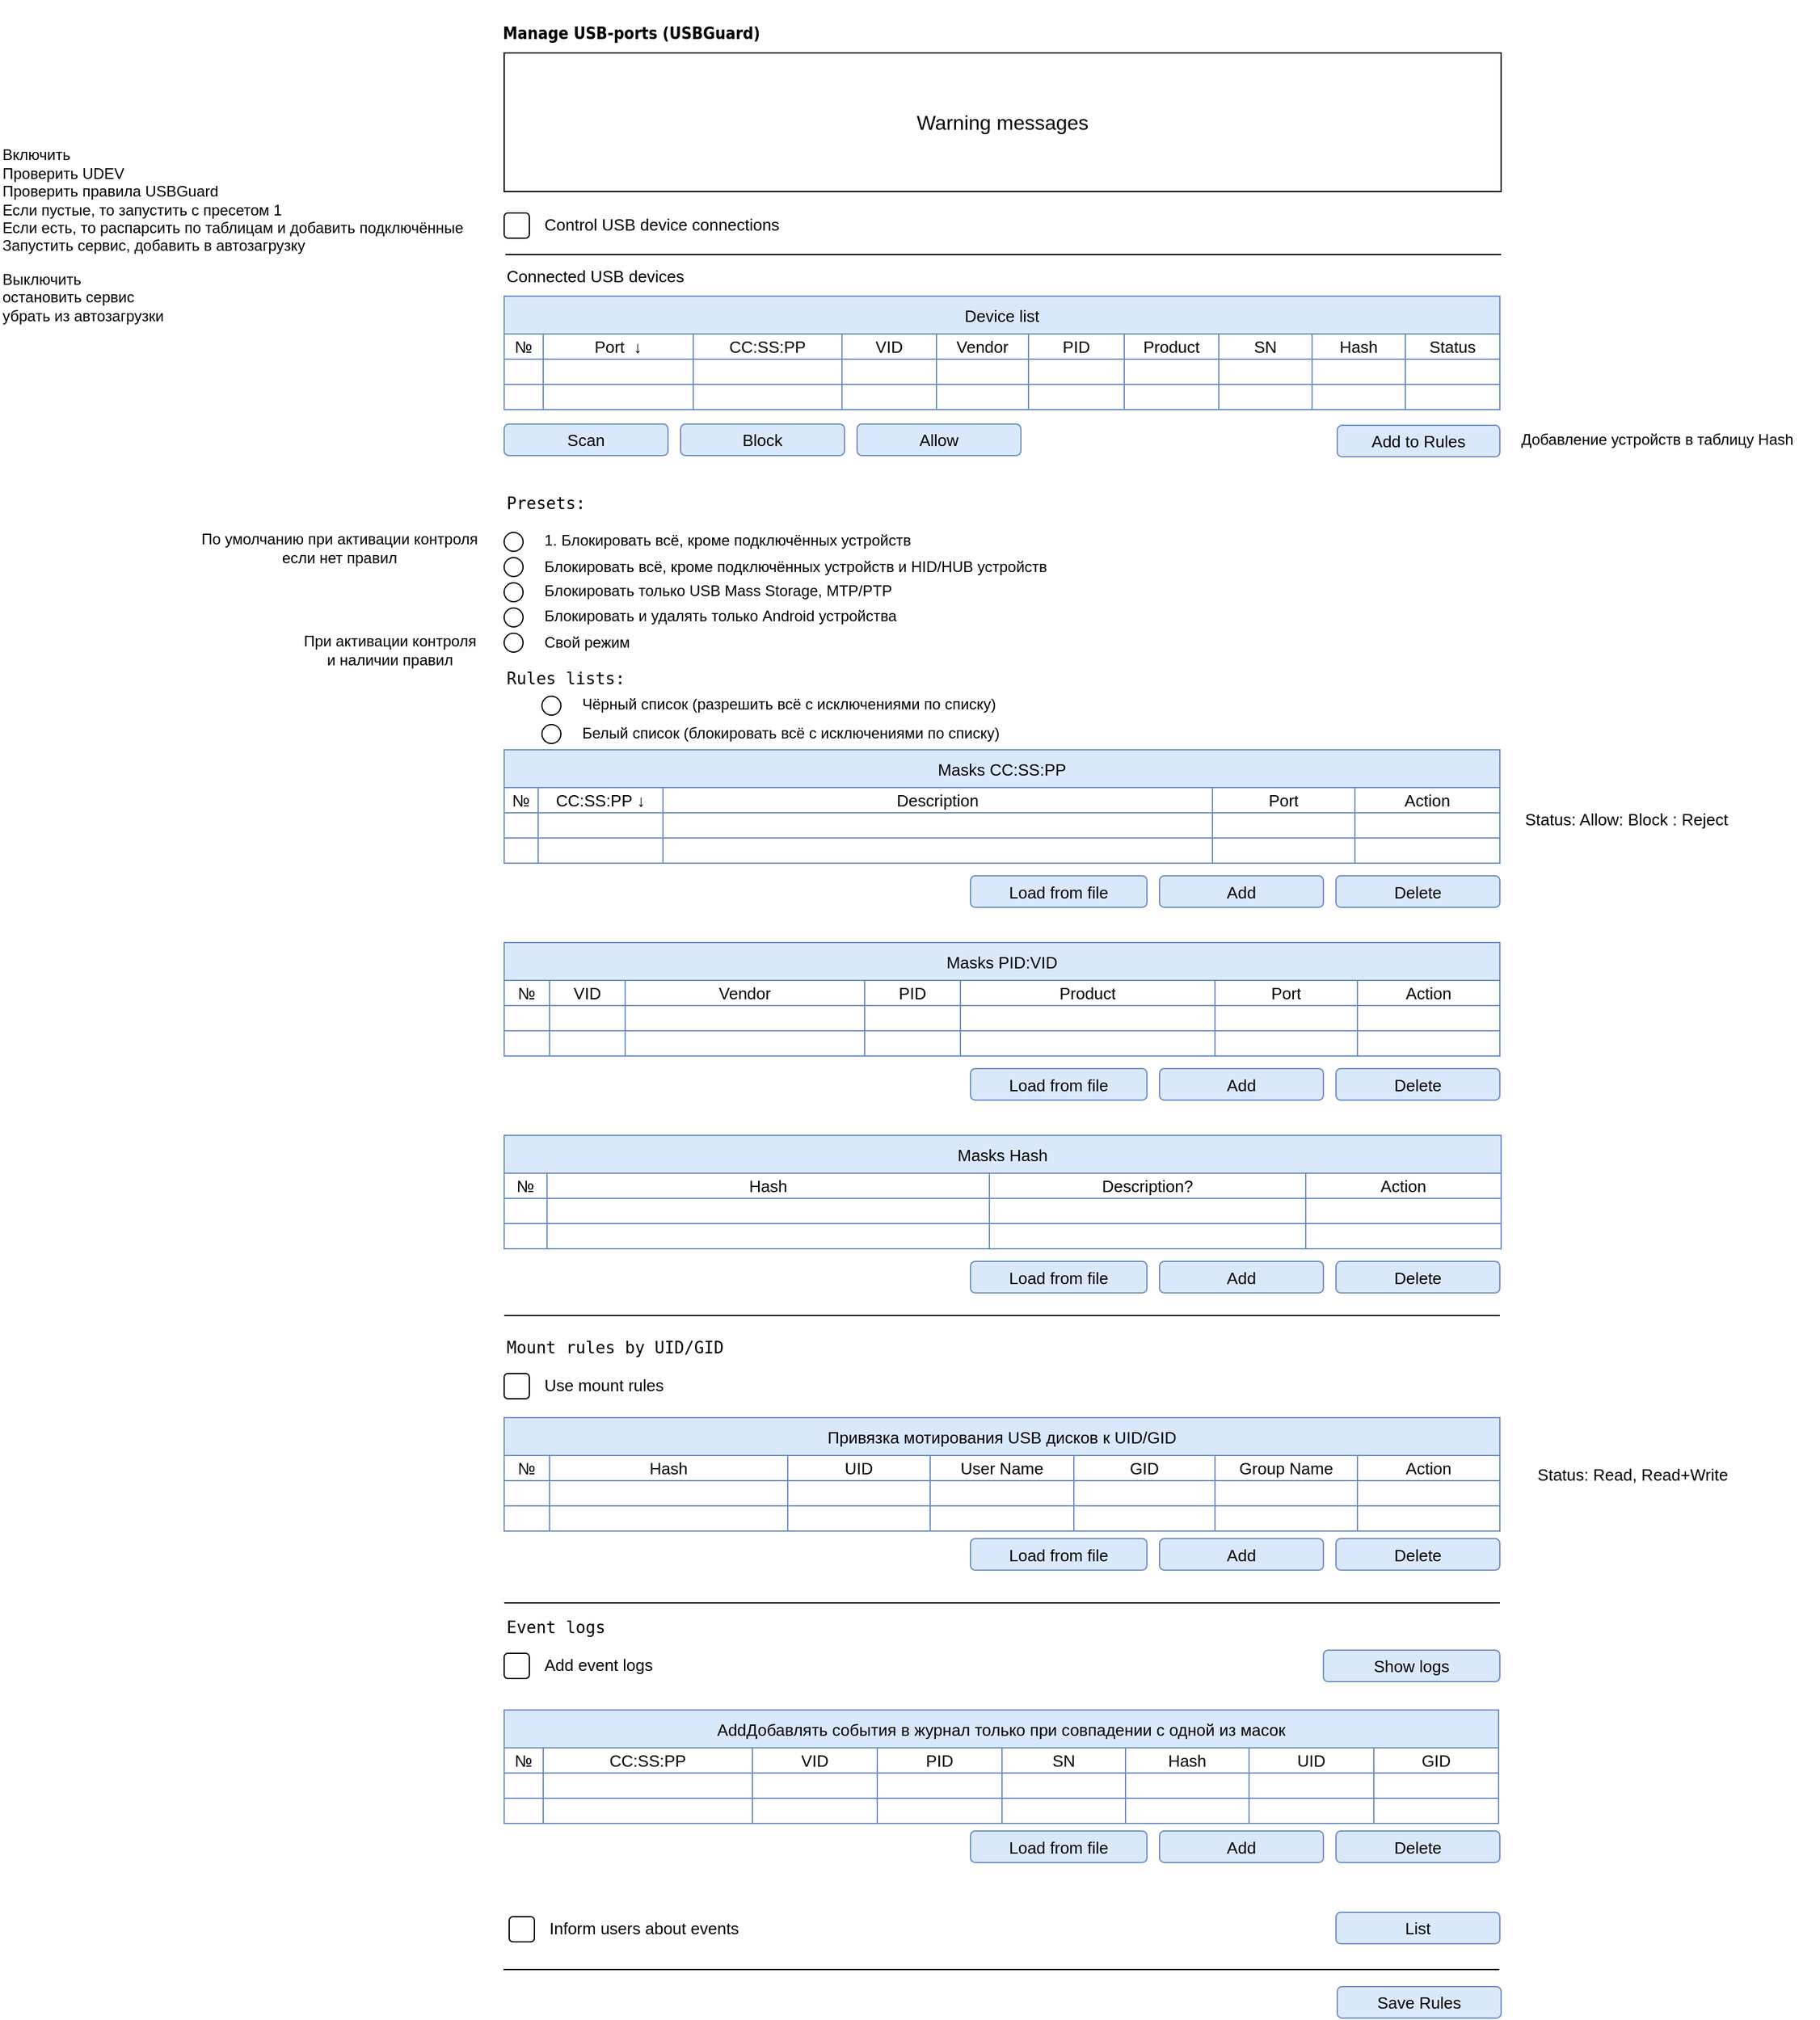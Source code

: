 <mxfile version="23.1.0" type="github">
  <diagram id="HF3EYHtyEsSgDk29EQUM" name="Страница 1">
    <mxGraphModel dx="2404" dy="731" grid="0" gridSize="10" guides="1" tooltips="1" connect="1" arrows="1" fold="1" page="1" pageScale="1" pageWidth="1169" pageHeight="827" math="0" shadow="0">
      <root>
        <mxCell id="0" />
        <mxCell id="1" parent="0" />
        <mxCell id="90lqPr3b5wlRCQ1Bb15_-1" value="&lt;p style=&quot;line-height: 100%; margin-bottom: 0cm; font-size: 13px;&quot;&gt;&lt;font style=&quot;font-size: 13px;&quot;&gt;&lt;font color=&quot;#000000&quot; style=&quot;font-size: 13px;&quot;&gt;&lt;font face=&quot;DejaVu Sans Condensed, sans-serif&quot; style=&quot;font-size: 13px;&quot;&gt;&lt;b style=&quot;font-size: 13px;&quot;&gt;Manage USB-ports (USBGuard)&lt;/b&gt;&lt;/font&gt;&lt;/font&gt;&lt;/font&gt;&lt;br style=&quot;font-size: 13px;&quot;&gt;&lt;/p&gt;" style="text;whiteSpace=wrap;html=1;fontSize=13;" parent="1" vertex="1">
          <mxGeometry x="8" width="450" height="50" as="geometry" />
        </mxCell>
        <mxCell id="3SDEc3MKjUo-QjRz-hxS-2" value="" style="group;fontSize=13;" parent="1" vertex="1" connectable="0">
          <mxGeometry x="11" y="164" width="410" height="30" as="geometry" />
        </mxCell>
        <mxCell id="j7Y8htLGbgiCzbjYnlhf-1" value="&lt;font style=&quot;font-size: 13px;&quot;&gt;Control USB device connections&lt;/font&gt;" style="text;html=1;align=left;verticalAlign=top;resizable=0;points=[];autosize=1;strokeColor=none;fillColor=none;spacing=2;fontSize=13;" parent="3SDEc3MKjUo-QjRz-hxS-2" vertex="1">
          <mxGeometry x="30" width="196" height="28" as="geometry" />
        </mxCell>
        <mxCell id="3SDEc3MKjUo-QjRz-hxS-1" value="" style="rounded=1;whiteSpace=wrap;html=1;shadow=0;labelBackgroundColor=none;strokeWidth=1;fontFamily=Verdana;fontSize=13;align=center;" parent="3SDEc3MKjUo-QjRz-hxS-2" vertex="1">
          <mxGeometry y="5" width="20" height="20" as="geometry" />
        </mxCell>
        <mxCell id="3SDEc3MKjUo-QjRz-hxS-3" value="" style="group;fontSize=13;" parent="1" vertex="1" connectable="0">
          <mxGeometry x="11" y="415" width="869" height="65" as="geometry" />
        </mxCell>
        <mxCell id="3SDEc3MKjUo-QjRz-hxS-4" value="1. Блокировать всё, кроме подключённых устройств" style="text;html=1;align=left;verticalAlign=top;resizable=0;points=[];autosize=1;strokeColor=none;fillColor=none;spacing=2;" parent="3SDEc3MKjUo-QjRz-hxS-3" vertex="1">
          <mxGeometry x="30" width="318" height="26" as="geometry" />
        </mxCell>
        <mxCell id="3SDEc3MKjUo-QjRz-hxS-6" value="" style="ellipse;whiteSpace=wrap;html=1;aspect=fixed;fontSize=13;" parent="3SDEc3MKjUo-QjRz-hxS-3" vertex="1">
          <mxGeometry y="7.5" width="15" height="15" as="geometry" />
        </mxCell>
        <mxCell id="3SDEc3MKjUo-QjRz-hxS-68" value="" style="group;fontSize=13;" parent="3SDEc3MKjUo-QjRz-hxS-3" vertex="1" connectable="0">
          <mxGeometry y="20" width="869" height="45" as="geometry" />
        </mxCell>
        <mxCell id="3SDEc3MKjUo-QjRz-hxS-69" value="Блокировать всё, кроме подключённых устройств и HID/HUB устройств" style="text;html=1;align=left;verticalAlign=middle;resizable=0;points=[];autosize=1;strokeColor=none;fillColor=none;spacing=2;labelPosition=center;verticalLabelPosition=middle;" parent="3SDEc3MKjUo-QjRz-hxS-68" vertex="1">
          <mxGeometry x="30" width="540" height="30" as="geometry" />
        </mxCell>
        <mxCell id="3SDEc3MKjUo-QjRz-hxS-70" value="" style="ellipse;whiteSpace=wrap;html=1;aspect=fixed;fontSize=13;" parent="3SDEc3MKjUo-QjRz-hxS-68" vertex="1">
          <mxGeometry y="7.5" width="15" height="15" as="geometry" />
        </mxCell>
        <mxCell id="3SDEc3MKjUo-QjRz-hxS-13" value="Device list" style="shape=table;startSize=30;container=1;collapsible=0;childLayout=tableLayout;strokeColor=#6c8ebf;fontSize=13;fillColor=#dae8fc;" parent="1" vertex="1">
          <mxGeometry x="11" y="235" width="790" height="90" as="geometry" />
        </mxCell>
        <mxCell id="3SDEc3MKjUo-QjRz-hxS-14" value="" style="shape=tableRow;horizontal=0;startSize=0;swimlaneHead=0;swimlaneBody=0;strokeColor=inherit;top=0;left=0;bottom=0;right=0;collapsible=0;dropTarget=0;fillColor=none;points=[[0,0.5],[1,0.5]];portConstraint=eastwest;fontSize=13;" parent="3SDEc3MKjUo-QjRz-hxS-13" vertex="1">
          <mxGeometry y="30" width="790" height="20" as="geometry" />
        </mxCell>
        <mxCell id="3SDEc3MKjUo-QjRz-hxS-142" value="№" style="shape=partialRectangle;html=1;whiteSpace=wrap;connectable=0;strokeColor=inherit;overflow=hidden;fillColor=none;top=0;left=0;bottom=0;right=0;pointerEvents=1;fontSize=13;" parent="3SDEc3MKjUo-QjRz-hxS-14" vertex="1">
          <mxGeometry width="31" height="20" as="geometry">
            <mxRectangle width="31" height="20" as="alternateBounds" />
          </mxGeometry>
        </mxCell>
        <mxCell id="3SDEc3MKjUo-QjRz-hxS-157" value="Port&amp;nbsp;&amp;nbsp;↓" style="shape=partialRectangle;html=1;whiteSpace=wrap;connectable=0;strokeColor=inherit;overflow=hidden;fillColor=none;top=0;left=0;bottom=0;right=0;pointerEvents=1;fontSize=13;" parent="3SDEc3MKjUo-QjRz-hxS-14" vertex="1">
          <mxGeometry x="31" width="119" height="20" as="geometry">
            <mxRectangle width="119" height="20" as="alternateBounds" />
          </mxGeometry>
        </mxCell>
        <mxCell id="3SDEc3MKjUo-QjRz-hxS-15" value="CC:SS:PP" style="shape=partialRectangle;html=1;whiteSpace=wrap;connectable=0;strokeColor=inherit;overflow=hidden;fillColor=none;top=0;left=0;bottom=0;right=0;pointerEvents=1;fontSize=13;" parent="3SDEc3MKjUo-QjRz-hxS-14" vertex="1">
          <mxGeometry x="150" width="118" height="20" as="geometry">
            <mxRectangle width="118" height="20" as="alternateBounds" />
          </mxGeometry>
        </mxCell>
        <mxCell id="3SDEc3MKjUo-QjRz-hxS-16" value="VID" style="shape=partialRectangle;html=1;whiteSpace=wrap;connectable=0;strokeColor=inherit;overflow=hidden;fillColor=none;top=0;left=0;bottom=0;right=0;pointerEvents=1;fontSize=13;" parent="3SDEc3MKjUo-QjRz-hxS-14" vertex="1">
          <mxGeometry x="268" width="75" height="20" as="geometry">
            <mxRectangle width="75" height="20" as="alternateBounds" />
          </mxGeometry>
        </mxCell>
        <mxCell id="3SDEc3MKjUo-QjRz-hxS-38" value="Vendor" style="shape=partialRectangle;html=1;whiteSpace=wrap;connectable=0;strokeColor=inherit;overflow=hidden;fillColor=none;top=0;left=0;bottom=0;right=0;pointerEvents=1;fontSize=13;" parent="3SDEc3MKjUo-QjRz-hxS-14" vertex="1">
          <mxGeometry x="343" width="73" height="20" as="geometry">
            <mxRectangle width="73" height="20" as="alternateBounds" />
          </mxGeometry>
        </mxCell>
        <mxCell id="3SDEc3MKjUo-QjRz-hxS-17" value="PID" style="shape=partialRectangle;html=1;whiteSpace=wrap;connectable=0;strokeColor=inherit;overflow=hidden;fillColor=none;top=0;left=0;bottom=0;right=0;pointerEvents=1;fontSize=13;" parent="3SDEc3MKjUo-QjRz-hxS-14" vertex="1">
          <mxGeometry x="416" width="76" height="20" as="geometry">
            <mxRectangle width="76" height="20" as="alternateBounds" />
          </mxGeometry>
        </mxCell>
        <mxCell id="3SDEc3MKjUo-QjRz-hxS-35" value="Product" style="shape=partialRectangle;html=1;whiteSpace=wrap;connectable=0;strokeColor=inherit;overflow=hidden;fillColor=none;top=0;left=0;bottom=0;right=0;pointerEvents=1;fontSize=13;" parent="3SDEc3MKjUo-QjRz-hxS-14" vertex="1">
          <mxGeometry x="492" width="75" height="20" as="geometry">
            <mxRectangle width="75" height="20" as="alternateBounds" />
          </mxGeometry>
        </mxCell>
        <mxCell id="3SDEc3MKjUo-QjRz-hxS-26" value="SN" style="shape=partialRectangle;html=1;whiteSpace=wrap;connectable=0;strokeColor=inherit;overflow=hidden;fillColor=none;top=0;left=0;bottom=0;right=0;pointerEvents=1;fontSize=13;" parent="3SDEc3MKjUo-QjRz-hxS-14" vertex="1">
          <mxGeometry x="567" width="74" height="20" as="geometry">
            <mxRectangle width="74" height="20" as="alternateBounds" />
          </mxGeometry>
        </mxCell>
        <mxCell id="3SDEc3MKjUo-QjRz-hxS-29" value="Hash" style="shape=partialRectangle;html=1;whiteSpace=wrap;connectable=0;strokeColor=inherit;overflow=hidden;fillColor=none;top=0;left=0;bottom=0;right=0;pointerEvents=1;fontSize=13;" parent="3SDEc3MKjUo-QjRz-hxS-14" vertex="1">
          <mxGeometry x="641" width="74" height="20" as="geometry">
            <mxRectangle width="74" height="20" as="alternateBounds" />
          </mxGeometry>
        </mxCell>
        <mxCell id="3SDEc3MKjUo-QjRz-hxS-32" value="Status" style="shape=partialRectangle;html=1;whiteSpace=wrap;connectable=0;strokeColor=inherit;overflow=hidden;fillColor=none;top=0;left=0;bottom=0;right=0;pointerEvents=1;fontSize=13;" parent="3SDEc3MKjUo-QjRz-hxS-14" vertex="1">
          <mxGeometry x="715" width="75" height="20" as="geometry">
            <mxRectangle width="75" height="20" as="alternateBounds" />
          </mxGeometry>
        </mxCell>
        <mxCell id="3SDEc3MKjUo-QjRz-hxS-18" value="" style="shape=tableRow;horizontal=0;startSize=0;swimlaneHead=0;swimlaneBody=0;strokeColor=inherit;top=0;left=0;bottom=0;right=0;collapsible=0;dropTarget=0;fillColor=none;points=[[0,0.5],[1,0.5]];portConstraint=eastwest;fontSize=13;" parent="3SDEc3MKjUo-QjRz-hxS-13" vertex="1">
          <mxGeometry y="50" width="790" height="20" as="geometry" />
        </mxCell>
        <mxCell id="3SDEc3MKjUo-QjRz-hxS-143" style="shape=partialRectangle;html=1;whiteSpace=wrap;connectable=0;strokeColor=inherit;overflow=hidden;fillColor=none;top=0;left=0;bottom=0;right=0;pointerEvents=1;fontSize=13;" parent="3SDEc3MKjUo-QjRz-hxS-18" vertex="1">
          <mxGeometry width="31" height="20" as="geometry">
            <mxRectangle width="31" height="20" as="alternateBounds" />
          </mxGeometry>
        </mxCell>
        <mxCell id="3SDEc3MKjUo-QjRz-hxS-158" style="shape=partialRectangle;html=1;whiteSpace=wrap;connectable=0;strokeColor=inherit;overflow=hidden;fillColor=none;top=0;left=0;bottom=0;right=0;pointerEvents=1;fontSize=13;" parent="3SDEc3MKjUo-QjRz-hxS-18" vertex="1">
          <mxGeometry x="31" width="119" height="20" as="geometry">
            <mxRectangle width="119" height="20" as="alternateBounds" />
          </mxGeometry>
        </mxCell>
        <mxCell id="3SDEc3MKjUo-QjRz-hxS-19" value="" style="shape=partialRectangle;html=1;whiteSpace=wrap;connectable=0;strokeColor=inherit;overflow=hidden;fillColor=none;top=0;left=0;bottom=0;right=0;pointerEvents=1;fontSize=13;" parent="3SDEc3MKjUo-QjRz-hxS-18" vertex="1">
          <mxGeometry x="150" width="118" height="20" as="geometry">
            <mxRectangle width="118" height="20" as="alternateBounds" />
          </mxGeometry>
        </mxCell>
        <mxCell id="3SDEc3MKjUo-QjRz-hxS-20" value="" style="shape=partialRectangle;html=1;whiteSpace=wrap;connectable=0;strokeColor=inherit;overflow=hidden;fillColor=none;top=0;left=0;bottom=0;right=0;pointerEvents=1;fontSize=13;" parent="3SDEc3MKjUo-QjRz-hxS-18" vertex="1">
          <mxGeometry x="268" width="75" height="20" as="geometry">
            <mxRectangle width="75" height="20" as="alternateBounds" />
          </mxGeometry>
        </mxCell>
        <mxCell id="3SDEc3MKjUo-QjRz-hxS-39" style="shape=partialRectangle;html=1;whiteSpace=wrap;connectable=0;strokeColor=inherit;overflow=hidden;fillColor=none;top=0;left=0;bottom=0;right=0;pointerEvents=1;fontSize=13;" parent="3SDEc3MKjUo-QjRz-hxS-18" vertex="1">
          <mxGeometry x="343" width="73" height="20" as="geometry">
            <mxRectangle width="73" height="20" as="alternateBounds" />
          </mxGeometry>
        </mxCell>
        <mxCell id="3SDEc3MKjUo-QjRz-hxS-21" value="" style="shape=partialRectangle;html=1;whiteSpace=wrap;connectable=0;strokeColor=inherit;overflow=hidden;fillColor=none;top=0;left=0;bottom=0;right=0;pointerEvents=1;fontSize=13;" parent="3SDEc3MKjUo-QjRz-hxS-18" vertex="1">
          <mxGeometry x="416" width="76" height="20" as="geometry">
            <mxRectangle width="76" height="20" as="alternateBounds" />
          </mxGeometry>
        </mxCell>
        <mxCell id="3SDEc3MKjUo-QjRz-hxS-36" style="shape=partialRectangle;html=1;whiteSpace=wrap;connectable=0;strokeColor=inherit;overflow=hidden;fillColor=none;top=0;left=0;bottom=0;right=0;pointerEvents=1;fontSize=13;" parent="3SDEc3MKjUo-QjRz-hxS-18" vertex="1">
          <mxGeometry x="492" width="75" height="20" as="geometry">
            <mxRectangle width="75" height="20" as="alternateBounds" />
          </mxGeometry>
        </mxCell>
        <mxCell id="3SDEc3MKjUo-QjRz-hxS-27" style="shape=partialRectangle;html=1;whiteSpace=wrap;connectable=0;strokeColor=inherit;overflow=hidden;fillColor=none;top=0;left=0;bottom=0;right=0;pointerEvents=1;fontSize=13;" parent="3SDEc3MKjUo-QjRz-hxS-18" vertex="1">
          <mxGeometry x="567" width="74" height="20" as="geometry">
            <mxRectangle width="74" height="20" as="alternateBounds" />
          </mxGeometry>
        </mxCell>
        <mxCell id="3SDEc3MKjUo-QjRz-hxS-30" style="shape=partialRectangle;html=1;whiteSpace=wrap;connectable=0;strokeColor=inherit;overflow=hidden;fillColor=none;top=0;left=0;bottom=0;right=0;pointerEvents=1;fontSize=13;" parent="3SDEc3MKjUo-QjRz-hxS-18" vertex="1">
          <mxGeometry x="641" width="74" height="20" as="geometry">
            <mxRectangle width="74" height="20" as="alternateBounds" />
          </mxGeometry>
        </mxCell>
        <mxCell id="3SDEc3MKjUo-QjRz-hxS-33" style="shape=partialRectangle;html=1;whiteSpace=wrap;connectable=0;strokeColor=inherit;overflow=hidden;fillColor=none;top=0;left=0;bottom=0;right=0;pointerEvents=1;fontSize=13;" parent="3SDEc3MKjUo-QjRz-hxS-18" vertex="1">
          <mxGeometry x="715" width="75" height="20" as="geometry">
            <mxRectangle width="75" height="20" as="alternateBounds" />
          </mxGeometry>
        </mxCell>
        <mxCell id="3SDEc3MKjUo-QjRz-hxS-22" value="" style="shape=tableRow;horizontal=0;startSize=0;swimlaneHead=0;swimlaneBody=0;strokeColor=inherit;top=0;left=0;bottom=0;right=0;collapsible=0;dropTarget=0;fillColor=none;points=[[0,0.5],[1,0.5]];portConstraint=eastwest;fontSize=13;" parent="3SDEc3MKjUo-QjRz-hxS-13" vertex="1">
          <mxGeometry y="70" width="790" height="20" as="geometry" />
        </mxCell>
        <mxCell id="3SDEc3MKjUo-QjRz-hxS-144" style="shape=partialRectangle;html=1;whiteSpace=wrap;connectable=0;strokeColor=inherit;overflow=hidden;fillColor=none;top=0;left=0;bottom=0;right=0;pointerEvents=1;fontSize=13;" parent="3SDEc3MKjUo-QjRz-hxS-22" vertex="1">
          <mxGeometry width="31" height="20" as="geometry">
            <mxRectangle width="31" height="20" as="alternateBounds" />
          </mxGeometry>
        </mxCell>
        <mxCell id="3SDEc3MKjUo-QjRz-hxS-159" style="shape=partialRectangle;html=1;whiteSpace=wrap;connectable=0;strokeColor=inherit;overflow=hidden;fillColor=none;top=0;left=0;bottom=0;right=0;pointerEvents=1;fontSize=13;" parent="3SDEc3MKjUo-QjRz-hxS-22" vertex="1">
          <mxGeometry x="31" width="119" height="20" as="geometry">
            <mxRectangle width="119" height="20" as="alternateBounds" />
          </mxGeometry>
        </mxCell>
        <mxCell id="3SDEc3MKjUo-QjRz-hxS-23" value="" style="shape=partialRectangle;html=1;whiteSpace=wrap;connectable=0;strokeColor=inherit;overflow=hidden;fillColor=none;top=0;left=0;bottom=0;right=0;pointerEvents=1;fontSize=13;" parent="3SDEc3MKjUo-QjRz-hxS-22" vertex="1">
          <mxGeometry x="150" width="118" height="20" as="geometry">
            <mxRectangle width="118" height="20" as="alternateBounds" />
          </mxGeometry>
        </mxCell>
        <mxCell id="3SDEc3MKjUo-QjRz-hxS-24" value="" style="shape=partialRectangle;html=1;whiteSpace=wrap;connectable=0;strokeColor=inherit;overflow=hidden;fillColor=none;top=0;left=0;bottom=0;right=0;pointerEvents=1;fontSize=13;" parent="3SDEc3MKjUo-QjRz-hxS-22" vertex="1">
          <mxGeometry x="268" width="75" height="20" as="geometry">
            <mxRectangle width="75" height="20" as="alternateBounds" />
          </mxGeometry>
        </mxCell>
        <mxCell id="3SDEc3MKjUo-QjRz-hxS-40" style="shape=partialRectangle;html=1;whiteSpace=wrap;connectable=0;strokeColor=inherit;overflow=hidden;fillColor=none;top=0;left=0;bottom=0;right=0;pointerEvents=1;fontSize=13;" parent="3SDEc3MKjUo-QjRz-hxS-22" vertex="1">
          <mxGeometry x="343" width="73" height="20" as="geometry">
            <mxRectangle width="73" height="20" as="alternateBounds" />
          </mxGeometry>
        </mxCell>
        <mxCell id="3SDEc3MKjUo-QjRz-hxS-25" value="" style="shape=partialRectangle;html=1;whiteSpace=wrap;connectable=0;strokeColor=inherit;overflow=hidden;fillColor=none;top=0;left=0;bottom=0;right=0;pointerEvents=1;fontSize=13;" parent="3SDEc3MKjUo-QjRz-hxS-22" vertex="1">
          <mxGeometry x="416" width="76" height="20" as="geometry">
            <mxRectangle width="76" height="20" as="alternateBounds" />
          </mxGeometry>
        </mxCell>
        <mxCell id="3SDEc3MKjUo-QjRz-hxS-37" style="shape=partialRectangle;html=1;whiteSpace=wrap;connectable=0;strokeColor=inherit;overflow=hidden;fillColor=none;top=0;left=0;bottom=0;right=0;pointerEvents=1;fontSize=13;" parent="3SDEc3MKjUo-QjRz-hxS-22" vertex="1">
          <mxGeometry x="492" width="75" height="20" as="geometry">
            <mxRectangle width="75" height="20" as="alternateBounds" />
          </mxGeometry>
        </mxCell>
        <mxCell id="3SDEc3MKjUo-QjRz-hxS-28" style="shape=partialRectangle;html=1;whiteSpace=wrap;connectable=0;strokeColor=inherit;overflow=hidden;fillColor=none;top=0;left=0;bottom=0;right=0;pointerEvents=1;fontSize=13;" parent="3SDEc3MKjUo-QjRz-hxS-22" vertex="1">
          <mxGeometry x="567" width="74" height="20" as="geometry">
            <mxRectangle width="74" height="20" as="alternateBounds" />
          </mxGeometry>
        </mxCell>
        <mxCell id="3SDEc3MKjUo-QjRz-hxS-31" style="shape=partialRectangle;html=1;whiteSpace=wrap;connectable=0;strokeColor=inherit;overflow=hidden;fillColor=none;top=0;left=0;bottom=0;right=0;pointerEvents=1;fontSize=13;" parent="3SDEc3MKjUo-QjRz-hxS-22" vertex="1">
          <mxGeometry x="641" width="74" height="20" as="geometry">
            <mxRectangle width="74" height="20" as="alternateBounds" />
          </mxGeometry>
        </mxCell>
        <mxCell id="3SDEc3MKjUo-QjRz-hxS-34" style="shape=partialRectangle;html=1;whiteSpace=wrap;connectable=0;strokeColor=inherit;overflow=hidden;fillColor=none;top=0;left=0;bottom=0;right=0;pointerEvents=1;fontSize=13;" parent="3SDEc3MKjUo-QjRz-hxS-22" vertex="1">
          <mxGeometry x="715" width="75" height="20" as="geometry">
            <mxRectangle width="75" height="20" as="alternateBounds" />
          </mxGeometry>
        </mxCell>
        <mxCell id="3SDEc3MKjUo-QjRz-hxS-41" value="Add to Rules" style="rounded=1;whiteSpace=wrap;html=1;fillColor=#dae8fc;strokeColor=#6c8ebf;fontSize=13;" parent="1" vertex="1">
          <mxGeometry x="672" y="337.5" width="129" height="25" as="geometry" />
        </mxCell>
        <mxCell id="3SDEc3MKjUo-QjRz-hxS-46" value="&lt;font face=&quot;monospace&quot;&gt;Rules lists:&lt;/font&gt;" style="text;html=1;align=left;verticalAlign=top;resizable=0;points=[];autosize=1;strokeColor=none;fillColor=none;spacing=2;fontSize=13;" parent="1" vertex="1">
          <mxGeometry x="11" y="524" width="114" height="28" as="geometry" />
        </mxCell>
        <mxCell id="3SDEc3MKjUo-QjRz-hxS-48" value="&lt;font face=&quot;monospace&quot;&gt;Event logs&lt;/font&gt;" style="text;html=1;align=left;verticalAlign=top;resizable=0;points=[];autosize=1;strokeColor=none;fillColor=none;spacing=2;fontSize=13;" parent="1" vertex="1">
          <mxGeometry x="11" y="1277" width="98" height="28" as="geometry" />
        </mxCell>
        <mxCell id="3SDEc3MKjUo-QjRz-hxS-49" value="&lt;font face=&quot;monospace&quot;&gt;Mount rules by UID/GID&lt;/font&gt;" style="text;html=1;align=left;verticalAlign=top;resizable=0;points=[];autosize=1;strokeColor=none;fillColor=none;spacing=2;fontSize=13;" parent="1" vertex="1">
          <mxGeometry x="11" y="1055" width="194" height="28" as="geometry" />
        </mxCell>
        <mxCell id="3SDEc3MKjUo-QjRz-hxS-50" value="" style="endArrow=none;html=1;rounded=0;fontSize=13;" parent="1" edge="1">
          <mxGeometry width="50" height="50" relative="1" as="geometry">
            <mxPoint x="11" y="1272" as="sourcePoint" />
            <mxPoint x="801" y="1272" as="targetPoint" />
          </mxGeometry>
        </mxCell>
        <mxCell id="3SDEc3MKjUo-QjRz-hxS-51" value="" style="endArrow=none;html=1;rounded=0;fontSize=13;" parent="1" edge="1">
          <mxGeometry width="50" height="50" relative="1" as="geometry">
            <mxPoint x="11" y="1044" as="sourcePoint" />
            <mxPoint x="801" y="1044" as="targetPoint" />
          </mxGeometry>
        </mxCell>
        <mxCell id="3SDEc3MKjUo-QjRz-hxS-53" value="Connected USB devices" style="text;html=1;align=left;verticalAlign=top;resizable=0;points=[];autosize=1;strokeColor=none;fillColor=none;spacing=2;fontSize=13;" parent="1" vertex="1">
          <mxGeometry x="11" y="205" width="151" height="28" as="geometry" />
        </mxCell>
        <mxCell id="3SDEc3MKjUo-QjRz-hxS-67" value="&lt;font face=&quot;monospace&quot;&gt;Presets:&lt;/font&gt;" style="text;html=1;align=left;verticalAlign=top;resizable=0;points=[];autosize=1;strokeColor=none;fillColor=none;spacing=2;fontSize=13;" parent="1" vertex="1">
          <mxGeometry x="11" y="385" width="82" height="28" as="geometry" />
        </mxCell>
        <mxCell id="3SDEc3MKjUo-QjRz-hxS-74" value="" style="group;fontSize=13;" parent="1" vertex="1" connectable="0">
          <mxGeometry x="11" y="455" width="410" height="30" as="geometry" />
        </mxCell>
        <mxCell id="3SDEc3MKjUo-QjRz-hxS-75" value="Блокировать только USB Mass Storage, MTP/PTP" style="text;html=1;align=left;verticalAlign=top;resizable=0;points=[];autosize=1;strokeColor=none;fillColor=none;spacing=2;" parent="3SDEc3MKjUo-QjRz-hxS-74" vertex="1">
          <mxGeometry x="30" width="380" height="30" as="geometry" />
        </mxCell>
        <mxCell id="3SDEc3MKjUo-QjRz-hxS-76" value="" style="ellipse;whiteSpace=wrap;html=1;aspect=fixed;fontSize=13;" parent="3SDEc3MKjUo-QjRz-hxS-74" vertex="1">
          <mxGeometry y="7.5" width="15" height="15" as="geometry" />
        </mxCell>
        <mxCell id="3SDEc3MKjUo-QjRz-hxS-71" value="" style="group;" parent="1" vertex="1" connectable="0">
          <mxGeometry x="11" y="475" width="410" height="30" as="geometry" />
        </mxCell>
        <mxCell id="3SDEc3MKjUo-QjRz-hxS-72" value="Блокировать и удалять только Android устройства" style="text;html=1;align=left;verticalAlign=top;resizable=0;points=[];autosize=1;strokeColor=none;fillColor=none;spacing=2;" parent="3SDEc3MKjUo-QjRz-hxS-71" vertex="1">
          <mxGeometry x="30" width="340" height="30" as="geometry" />
        </mxCell>
        <mxCell id="3SDEc3MKjUo-QjRz-hxS-73" value="" style="ellipse;whiteSpace=wrap;html=1;aspect=fixed;fontSize=13;" parent="3SDEc3MKjUo-QjRz-hxS-71" vertex="1">
          <mxGeometry y="7.5" width="15" height="15" as="geometry" />
        </mxCell>
        <mxCell id="3SDEc3MKjUo-QjRz-hxS-77" value="" style="group;fontSize=13;" parent="1" vertex="1" connectable="0">
          <mxGeometry x="11" y="495" width="570" height="30" as="geometry" />
        </mxCell>
        <mxCell id="3SDEc3MKjUo-QjRz-hxS-78" value="Свой режим" style="text;html=1;align=left;verticalAlign=middle;resizable=0;points=[];autosize=1;strokeColor=none;fillColor=none;spacing=2;labelPosition=center;verticalLabelPosition=middle;" parent="3SDEc3MKjUo-QjRz-hxS-77" vertex="1">
          <mxGeometry x="30" width="90" height="30" as="geometry" />
        </mxCell>
        <mxCell id="3SDEc3MKjUo-QjRz-hxS-79" value="" style="ellipse;whiteSpace=wrap;html=1;aspect=fixed;fontSize=13;" parent="3SDEc3MKjUo-QjRz-hxS-77" vertex="1">
          <mxGeometry y="7.5" width="15" height="15" as="geometry" />
        </mxCell>
        <mxCell id="3SDEc3MKjUo-QjRz-hxS-80" value="Masks CC:SS:PP" style="shape=table;startSize=30;container=1;collapsible=0;childLayout=tableLayout;strokeColor=#6c8ebf;fontSize=13;fillColor=#dae8fc;" parent="1" vertex="1">
          <mxGeometry x="11" y="595" width="790" height="90" as="geometry" />
        </mxCell>
        <mxCell id="3SDEc3MKjUo-QjRz-hxS-81" value="" style="shape=tableRow;horizontal=0;startSize=0;swimlaneHead=0;swimlaneBody=0;strokeColor=inherit;top=0;left=0;bottom=0;right=0;collapsible=0;dropTarget=0;fillColor=none;points=[[0,0.5],[1,0.5]];portConstraint=eastwest;fontSize=13;" parent="3SDEc3MKjUo-QjRz-hxS-80" vertex="1">
          <mxGeometry y="30" width="790" height="20" as="geometry" />
        </mxCell>
        <mxCell id="3SDEc3MKjUo-QjRz-hxS-145" value="№" style="shape=partialRectangle;html=1;whiteSpace=wrap;connectable=0;strokeColor=inherit;overflow=hidden;fillColor=none;top=0;left=0;bottom=0;right=0;pointerEvents=1;fontSize=13;" parent="3SDEc3MKjUo-QjRz-hxS-81" vertex="1">
          <mxGeometry width="27" height="20" as="geometry">
            <mxRectangle width="27" height="20" as="alternateBounds" />
          </mxGeometry>
        </mxCell>
        <mxCell id="3SDEc3MKjUo-QjRz-hxS-82" value="CC:SS:PP&amp;nbsp;↓" style="shape=partialRectangle;html=1;whiteSpace=wrap;connectable=0;strokeColor=inherit;overflow=hidden;fillColor=none;top=0;left=0;bottom=0;right=0;pointerEvents=1;fontSize=13;" parent="3SDEc3MKjUo-QjRz-hxS-81" vertex="1">
          <mxGeometry x="27" width="99" height="20" as="geometry">
            <mxRectangle width="99" height="20" as="alternateBounds" />
          </mxGeometry>
        </mxCell>
        <mxCell id="3SDEc3MKjUo-QjRz-hxS-87" value="Description" style="shape=partialRectangle;html=1;whiteSpace=wrap;connectable=0;strokeColor=inherit;overflow=hidden;fillColor=none;top=0;left=0;bottom=0;right=0;pointerEvents=1;fontSize=13;" parent="3SDEc3MKjUo-QjRz-hxS-81" vertex="1">
          <mxGeometry x="126" width="436" height="20" as="geometry">
            <mxRectangle width="436" height="20" as="alternateBounds" />
          </mxGeometry>
        </mxCell>
        <mxCell id="3SDEc3MKjUo-QjRz-hxS-151" value="Port" style="shape=partialRectangle;html=1;whiteSpace=wrap;connectable=0;strokeColor=inherit;overflow=hidden;fillColor=none;top=0;left=0;bottom=0;right=0;pointerEvents=1;fontSize=13;" parent="3SDEc3MKjUo-QjRz-hxS-81" vertex="1">
          <mxGeometry x="562" width="113" height="20" as="geometry">
            <mxRectangle width="113" height="20" as="alternateBounds" />
          </mxGeometry>
        </mxCell>
        <mxCell id="3SDEc3MKjUo-QjRz-hxS-88" value="Action" style="shape=partialRectangle;html=1;whiteSpace=wrap;connectable=0;strokeColor=inherit;overflow=hidden;fillColor=none;top=0;left=0;bottom=0;right=0;pointerEvents=1;fontSize=13;" parent="3SDEc3MKjUo-QjRz-hxS-81" vertex="1">
          <mxGeometry x="675" width="115" height="20" as="geometry">
            <mxRectangle width="115" height="20" as="alternateBounds" />
          </mxGeometry>
        </mxCell>
        <mxCell id="3SDEc3MKjUo-QjRz-hxS-90" value="" style="shape=tableRow;horizontal=0;startSize=0;swimlaneHead=0;swimlaneBody=0;strokeColor=inherit;top=0;left=0;bottom=0;right=0;collapsible=0;dropTarget=0;fillColor=none;points=[[0,0.5],[1,0.5]];portConstraint=eastwest;fontSize=13;" parent="3SDEc3MKjUo-QjRz-hxS-80" vertex="1">
          <mxGeometry y="50" width="790" height="20" as="geometry" />
        </mxCell>
        <mxCell id="3SDEc3MKjUo-QjRz-hxS-146" style="shape=partialRectangle;html=1;whiteSpace=wrap;connectable=0;strokeColor=inherit;overflow=hidden;fillColor=none;top=0;left=0;bottom=0;right=0;pointerEvents=1;fontSize=13;" parent="3SDEc3MKjUo-QjRz-hxS-90" vertex="1">
          <mxGeometry width="27" height="20" as="geometry">
            <mxRectangle width="27" height="20" as="alternateBounds" />
          </mxGeometry>
        </mxCell>
        <mxCell id="3SDEc3MKjUo-QjRz-hxS-91" value="" style="shape=partialRectangle;html=1;whiteSpace=wrap;connectable=0;strokeColor=inherit;overflow=hidden;fillColor=none;top=0;left=0;bottom=0;right=0;pointerEvents=1;fontSize=13;" parent="3SDEc3MKjUo-QjRz-hxS-90" vertex="1">
          <mxGeometry x="27" width="99" height="20" as="geometry">
            <mxRectangle width="99" height="20" as="alternateBounds" />
          </mxGeometry>
        </mxCell>
        <mxCell id="3SDEc3MKjUo-QjRz-hxS-96" style="shape=partialRectangle;html=1;whiteSpace=wrap;connectable=0;strokeColor=inherit;overflow=hidden;fillColor=none;top=0;left=0;bottom=0;right=0;pointerEvents=1;fontSize=13;" parent="3SDEc3MKjUo-QjRz-hxS-90" vertex="1">
          <mxGeometry x="126" width="436" height="20" as="geometry">
            <mxRectangle width="436" height="20" as="alternateBounds" />
          </mxGeometry>
        </mxCell>
        <mxCell id="3SDEc3MKjUo-QjRz-hxS-152" style="shape=partialRectangle;html=1;whiteSpace=wrap;connectable=0;strokeColor=inherit;overflow=hidden;fillColor=none;top=0;left=0;bottom=0;right=0;pointerEvents=1;fontSize=13;" parent="3SDEc3MKjUo-QjRz-hxS-90" vertex="1">
          <mxGeometry x="562" width="113" height="20" as="geometry">
            <mxRectangle width="113" height="20" as="alternateBounds" />
          </mxGeometry>
        </mxCell>
        <mxCell id="3SDEc3MKjUo-QjRz-hxS-97" style="shape=partialRectangle;html=1;whiteSpace=wrap;connectable=0;strokeColor=inherit;overflow=hidden;fillColor=none;top=0;left=0;bottom=0;right=0;pointerEvents=1;fontSize=13;" parent="3SDEc3MKjUo-QjRz-hxS-90" vertex="1">
          <mxGeometry x="675" width="115" height="20" as="geometry">
            <mxRectangle width="115" height="20" as="alternateBounds" />
          </mxGeometry>
        </mxCell>
        <mxCell id="3SDEc3MKjUo-QjRz-hxS-99" value="" style="shape=tableRow;horizontal=0;startSize=0;swimlaneHead=0;swimlaneBody=0;strokeColor=inherit;top=0;left=0;bottom=0;right=0;collapsible=0;dropTarget=0;fillColor=none;points=[[0,0.5],[1,0.5]];portConstraint=eastwest;fontSize=13;" parent="3SDEc3MKjUo-QjRz-hxS-80" vertex="1">
          <mxGeometry y="70" width="790" height="20" as="geometry" />
        </mxCell>
        <mxCell id="3SDEc3MKjUo-QjRz-hxS-147" style="shape=partialRectangle;html=1;whiteSpace=wrap;connectable=0;strokeColor=inherit;overflow=hidden;fillColor=none;top=0;left=0;bottom=0;right=0;pointerEvents=1;fontSize=13;" parent="3SDEc3MKjUo-QjRz-hxS-99" vertex="1">
          <mxGeometry width="27" height="20" as="geometry">
            <mxRectangle width="27" height="20" as="alternateBounds" />
          </mxGeometry>
        </mxCell>
        <mxCell id="3SDEc3MKjUo-QjRz-hxS-100" value="" style="shape=partialRectangle;html=1;whiteSpace=wrap;connectable=0;strokeColor=inherit;overflow=hidden;fillColor=none;top=0;left=0;bottom=0;right=0;pointerEvents=1;fontSize=13;" parent="3SDEc3MKjUo-QjRz-hxS-99" vertex="1">
          <mxGeometry x="27" width="99" height="20" as="geometry">
            <mxRectangle width="99" height="20" as="alternateBounds" />
          </mxGeometry>
        </mxCell>
        <mxCell id="3SDEc3MKjUo-QjRz-hxS-105" style="shape=partialRectangle;html=1;whiteSpace=wrap;connectable=0;strokeColor=inherit;overflow=hidden;fillColor=none;top=0;left=0;bottom=0;right=0;pointerEvents=1;fontSize=13;" parent="3SDEc3MKjUo-QjRz-hxS-99" vertex="1">
          <mxGeometry x="126" width="436" height="20" as="geometry">
            <mxRectangle width="436" height="20" as="alternateBounds" />
          </mxGeometry>
        </mxCell>
        <mxCell id="3SDEc3MKjUo-QjRz-hxS-153" style="shape=partialRectangle;html=1;whiteSpace=wrap;connectable=0;strokeColor=inherit;overflow=hidden;fillColor=none;top=0;left=0;bottom=0;right=0;pointerEvents=1;fontSize=13;" parent="3SDEc3MKjUo-QjRz-hxS-99" vertex="1">
          <mxGeometry x="562" width="113" height="20" as="geometry">
            <mxRectangle width="113" height="20" as="alternateBounds" />
          </mxGeometry>
        </mxCell>
        <mxCell id="3SDEc3MKjUo-QjRz-hxS-106" style="shape=partialRectangle;html=1;whiteSpace=wrap;connectable=0;strokeColor=inherit;overflow=hidden;fillColor=none;top=0;left=0;bottom=0;right=0;pointerEvents=1;fontSize=13;" parent="3SDEc3MKjUo-QjRz-hxS-99" vertex="1">
          <mxGeometry x="675" width="115" height="20" as="geometry">
            <mxRectangle width="115" height="20" as="alternateBounds" />
          </mxGeometry>
        </mxCell>
        <mxCell id="3SDEc3MKjUo-QjRz-hxS-108" value="Masks PID:VID" style="shape=table;startSize=30;container=1;collapsible=0;childLayout=tableLayout;strokeColor=#6c8ebf;fontSize=13;fillColor=#dae8fc;" parent="1" vertex="1">
          <mxGeometry x="11" y="748" width="790" height="90" as="geometry" />
        </mxCell>
        <mxCell id="3SDEc3MKjUo-QjRz-hxS-109" value="" style="shape=tableRow;horizontal=0;startSize=0;swimlaneHead=0;swimlaneBody=0;strokeColor=inherit;top=0;left=0;bottom=0;right=0;collapsible=0;dropTarget=0;fillColor=none;points=[[0,0.5],[1,0.5]];portConstraint=eastwest;fontSize=13;" parent="3SDEc3MKjUo-QjRz-hxS-108" vertex="1">
          <mxGeometry y="30" width="790" height="20" as="geometry" />
        </mxCell>
        <mxCell id="3SDEc3MKjUo-QjRz-hxS-148" value="№" style="shape=partialRectangle;html=1;whiteSpace=wrap;connectable=0;strokeColor=inherit;overflow=hidden;fillColor=none;top=0;left=0;bottom=0;right=0;pointerEvents=1;fontSize=13;" parent="3SDEc3MKjUo-QjRz-hxS-109" vertex="1">
          <mxGeometry width="36" height="20" as="geometry">
            <mxRectangle width="36" height="20" as="alternateBounds" />
          </mxGeometry>
        </mxCell>
        <mxCell id="3SDEc3MKjUo-QjRz-hxS-111" value="VID" style="shape=partialRectangle;html=1;whiteSpace=wrap;connectable=0;strokeColor=inherit;overflow=hidden;fillColor=none;top=0;left=0;bottom=0;right=0;pointerEvents=1;fontSize=13;" parent="3SDEc3MKjUo-QjRz-hxS-109" vertex="1">
          <mxGeometry x="36" width="60" height="20" as="geometry">
            <mxRectangle width="60" height="20" as="alternateBounds" />
          </mxGeometry>
        </mxCell>
        <mxCell id="3SDEc3MKjUo-QjRz-hxS-112" value="Vendor" style="shape=partialRectangle;html=1;whiteSpace=wrap;connectable=0;strokeColor=inherit;overflow=hidden;fillColor=none;top=0;left=0;bottom=0;right=0;pointerEvents=1;fontSize=13;" parent="3SDEc3MKjUo-QjRz-hxS-109" vertex="1">
          <mxGeometry x="96" width="190" height="20" as="geometry">
            <mxRectangle width="190" height="20" as="alternateBounds" />
          </mxGeometry>
        </mxCell>
        <mxCell id="3SDEc3MKjUo-QjRz-hxS-113" value="PID" style="shape=partialRectangle;html=1;whiteSpace=wrap;connectable=0;strokeColor=inherit;overflow=hidden;fillColor=none;top=0;left=0;bottom=0;right=0;pointerEvents=1;fontSize=13;" parent="3SDEc3MKjUo-QjRz-hxS-109" vertex="1">
          <mxGeometry x="286" width="76" height="20" as="geometry">
            <mxRectangle width="76" height="20" as="alternateBounds" />
          </mxGeometry>
        </mxCell>
        <mxCell id="3SDEc3MKjUo-QjRz-hxS-114" value="Product" style="shape=partialRectangle;html=1;whiteSpace=wrap;connectable=0;strokeColor=inherit;overflow=hidden;fillColor=none;top=0;left=0;bottom=0;right=0;pointerEvents=1;fontSize=13;" parent="3SDEc3MKjUo-QjRz-hxS-109" vertex="1">
          <mxGeometry x="362" width="202" height="20" as="geometry">
            <mxRectangle width="202" height="20" as="alternateBounds" />
          </mxGeometry>
        </mxCell>
        <mxCell id="3SDEc3MKjUo-QjRz-hxS-154" value="Port" style="shape=partialRectangle;html=1;whiteSpace=wrap;connectable=0;strokeColor=inherit;overflow=hidden;fillColor=none;top=0;left=0;bottom=0;right=0;pointerEvents=1;fontSize=13;" parent="3SDEc3MKjUo-QjRz-hxS-109" vertex="1">
          <mxGeometry x="564" width="113" height="20" as="geometry">
            <mxRectangle width="113" height="20" as="alternateBounds" />
          </mxGeometry>
        </mxCell>
        <mxCell id="3SDEc3MKjUo-QjRz-hxS-117" value="Action" style="shape=partialRectangle;html=1;whiteSpace=wrap;connectable=0;strokeColor=inherit;overflow=hidden;fillColor=none;top=0;left=0;bottom=0;right=0;pointerEvents=1;fontSize=13;" parent="3SDEc3MKjUo-QjRz-hxS-109" vertex="1">
          <mxGeometry x="677" width="113" height="20" as="geometry">
            <mxRectangle width="113" height="20" as="alternateBounds" />
          </mxGeometry>
        </mxCell>
        <mxCell id="3SDEc3MKjUo-QjRz-hxS-118" value="" style="shape=tableRow;horizontal=0;startSize=0;swimlaneHead=0;swimlaneBody=0;strokeColor=inherit;top=0;left=0;bottom=0;right=0;collapsible=0;dropTarget=0;fillColor=none;points=[[0,0.5],[1,0.5]];portConstraint=eastwest;fontSize=13;" parent="3SDEc3MKjUo-QjRz-hxS-108" vertex="1">
          <mxGeometry y="50" width="790" height="20" as="geometry" />
        </mxCell>
        <mxCell id="3SDEc3MKjUo-QjRz-hxS-149" style="shape=partialRectangle;html=1;whiteSpace=wrap;connectable=0;strokeColor=inherit;overflow=hidden;fillColor=none;top=0;left=0;bottom=0;right=0;pointerEvents=1;fontSize=13;" parent="3SDEc3MKjUo-QjRz-hxS-118" vertex="1">
          <mxGeometry width="36" height="20" as="geometry">
            <mxRectangle width="36" height="20" as="alternateBounds" />
          </mxGeometry>
        </mxCell>
        <mxCell id="3SDEc3MKjUo-QjRz-hxS-120" value="" style="shape=partialRectangle;html=1;whiteSpace=wrap;connectable=0;strokeColor=inherit;overflow=hidden;fillColor=none;top=0;left=0;bottom=0;right=0;pointerEvents=1;fontSize=13;" parent="3SDEc3MKjUo-QjRz-hxS-118" vertex="1">
          <mxGeometry x="36" width="60" height="20" as="geometry">
            <mxRectangle width="60" height="20" as="alternateBounds" />
          </mxGeometry>
        </mxCell>
        <mxCell id="3SDEc3MKjUo-QjRz-hxS-121" style="shape=partialRectangle;html=1;whiteSpace=wrap;connectable=0;strokeColor=inherit;overflow=hidden;fillColor=none;top=0;left=0;bottom=0;right=0;pointerEvents=1;fontSize=13;" parent="3SDEc3MKjUo-QjRz-hxS-118" vertex="1">
          <mxGeometry x="96" width="190" height="20" as="geometry">
            <mxRectangle width="190" height="20" as="alternateBounds" />
          </mxGeometry>
        </mxCell>
        <mxCell id="3SDEc3MKjUo-QjRz-hxS-122" value="" style="shape=partialRectangle;html=1;whiteSpace=wrap;connectable=0;strokeColor=inherit;overflow=hidden;fillColor=none;top=0;left=0;bottom=0;right=0;pointerEvents=1;fontSize=13;" parent="3SDEc3MKjUo-QjRz-hxS-118" vertex="1">
          <mxGeometry x="286" width="76" height="20" as="geometry">
            <mxRectangle width="76" height="20" as="alternateBounds" />
          </mxGeometry>
        </mxCell>
        <mxCell id="3SDEc3MKjUo-QjRz-hxS-123" style="shape=partialRectangle;html=1;whiteSpace=wrap;connectable=0;strokeColor=inherit;overflow=hidden;fillColor=none;top=0;left=0;bottom=0;right=0;pointerEvents=1;fontSize=13;" parent="3SDEc3MKjUo-QjRz-hxS-118" vertex="1">
          <mxGeometry x="362" width="202" height="20" as="geometry">
            <mxRectangle width="202" height="20" as="alternateBounds" />
          </mxGeometry>
        </mxCell>
        <mxCell id="3SDEc3MKjUo-QjRz-hxS-155" style="shape=partialRectangle;html=1;whiteSpace=wrap;connectable=0;strokeColor=inherit;overflow=hidden;fillColor=none;top=0;left=0;bottom=0;right=0;pointerEvents=1;fontSize=13;" parent="3SDEc3MKjUo-QjRz-hxS-118" vertex="1">
          <mxGeometry x="564" width="113" height="20" as="geometry">
            <mxRectangle width="113" height="20" as="alternateBounds" />
          </mxGeometry>
        </mxCell>
        <mxCell id="3SDEc3MKjUo-QjRz-hxS-126" style="shape=partialRectangle;html=1;whiteSpace=wrap;connectable=0;strokeColor=inherit;overflow=hidden;fillColor=none;top=0;left=0;bottom=0;right=0;pointerEvents=1;fontSize=13;" parent="3SDEc3MKjUo-QjRz-hxS-118" vertex="1">
          <mxGeometry x="677" width="113" height="20" as="geometry">
            <mxRectangle width="113" height="20" as="alternateBounds" />
          </mxGeometry>
        </mxCell>
        <mxCell id="3SDEc3MKjUo-QjRz-hxS-127" value="" style="shape=tableRow;horizontal=0;startSize=0;swimlaneHead=0;swimlaneBody=0;strokeColor=inherit;top=0;left=0;bottom=0;right=0;collapsible=0;dropTarget=0;fillColor=none;points=[[0,0.5],[1,0.5]];portConstraint=eastwest;fontSize=13;" parent="3SDEc3MKjUo-QjRz-hxS-108" vertex="1">
          <mxGeometry y="70" width="790" height="20" as="geometry" />
        </mxCell>
        <mxCell id="3SDEc3MKjUo-QjRz-hxS-150" style="shape=partialRectangle;html=1;whiteSpace=wrap;connectable=0;strokeColor=inherit;overflow=hidden;fillColor=none;top=0;left=0;bottom=0;right=0;pointerEvents=1;fontSize=13;" parent="3SDEc3MKjUo-QjRz-hxS-127" vertex="1">
          <mxGeometry width="36" height="20" as="geometry">
            <mxRectangle width="36" height="20" as="alternateBounds" />
          </mxGeometry>
        </mxCell>
        <mxCell id="3SDEc3MKjUo-QjRz-hxS-129" value="" style="shape=partialRectangle;html=1;whiteSpace=wrap;connectable=0;strokeColor=inherit;overflow=hidden;fillColor=none;top=0;left=0;bottom=0;right=0;pointerEvents=1;fontSize=13;" parent="3SDEc3MKjUo-QjRz-hxS-127" vertex="1">
          <mxGeometry x="36" width="60" height="20" as="geometry">
            <mxRectangle width="60" height="20" as="alternateBounds" />
          </mxGeometry>
        </mxCell>
        <mxCell id="3SDEc3MKjUo-QjRz-hxS-130" style="shape=partialRectangle;html=1;whiteSpace=wrap;connectable=0;strokeColor=inherit;overflow=hidden;fillColor=none;top=0;left=0;bottom=0;right=0;pointerEvents=1;fontSize=13;" parent="3SDEc3MKjUo-QjRz-hxS-127" vertex="1">
          <mxGeometry x="96" width="190" height="20" as="geometry">
            <mxRectangle width="190" height="20" as="alternateBounds" />
          </mxGeometry>
        </mxCell>
        <mxCell id="3SDEc3MKjUo-QjRz-hxS-131" value="" style="shape=partialRectangle;html=1;whiteSpace=wrap;connectable=0;strokeColor=inherit;overflow=hidden;fillColor=none;top=0;left=0;bottom=0;right=0;pointerEvents=1;fontSize=13;" parent="3SDEc3MKjUo-QjRz-hxS-127" vertex="1">
          <mxGeometry x="286" width="76" height="20" as="geometry">
            <mxRectangle width="76" height="20" as="alternateBounds" />
          </mxGeometry>
        </mxCell>
        <mxCell id="3SDEc3MKjUo-QjRz-hxS-132" style="shape=partialRectangle;html=1;whiteSpace=wrap;connectable=0;strokeColor=inherit;overflow=hidden;fillColor=none;top=0;left=0;bottom=0;right=0;pointerEvents=1;fontSize=13;" parent="3SDEc3MKjUo-QjRz-hxS-127" vertex="1">
          <mxGeometry x="362" width="202" height="20" as="geometry">
            <mxRectangle width="202" height="20" as="alternateBounds" />
          </mxGeometry>
        </mxCell>
        <mxCell id="3SDEc3MKjUo-QjRz-hxS-156" style="shape=partialRectangle;html=1;whiteSpace=wrap;connectable=0;strokeColor=inherit;overflow=hidden;fillColor=none;top=0;left=0;bottom=0;right=0;pointerEvents=1;fontSize=13;" parent="3SDEc3MKjUo-QjRz-hxS-127" vertex="1">
          <mxGeometry x="564" width="113" height="20" as="geometry">
            <mxRectangle width="113" height="20" as="alternateBounds" />
          </mxGeometry>
        </mxCell>
        <mxCell id="3SDEc3MKjUo-QjRz-hxS-135" style="shape=partialRectangle;html=1;whiteSpace=wrap;connectable=0;strokeColor=inherit;overflow=hidden;fillColor=none;top=0;left=0;bottom=0;right=0;pointerEvents=1;fontSize=13;" parent="3SDEc3MKjUo-QjRz-hxS-127" vertex="1">
          <mxGeometry x="677" width="113" height="20" as="geometry">
            <mxRectangle width="113" height="20" as="alternateBounds" />
          </mxGeometry>
        </mxCell>
        <mxCell id="3SDEc3MKjUo-QjRz-hxS-136" value="Load from file" style="rounded=1;whiteSpace=wrap;html=1;fillColor=#dae8fc;strokeColor=#6c8ebf;fontSize=13;" parent="1" vertex="1">
          <mxGeometry x="381" y="695" width="140" height="25" as="geometry" />
        </mxCell>
        <mxCell id="3SDEc3MKjUo-QjRz-hxS-137" value="Delete" style="rounded=1;whiteSpace=wrap;html=1;fillColor=#dae8fc;strokeColor=#6c8ebf;fontSize=13;" parent="1" vertex="1">
          <mxGeometry x="671" y="695" width="130" height="25" as="geometry" />
        </mxCell>
        <mxCell id="3SDEc3MKjUo-QjRz-hxS-138" value="Add" style="rounded=1;whiteSpace=wrap;html=1;fillColor=#dae8fc;strokeColor=#6c8ebf;fontSize=13;" parent="1" vertex="1">
          <mxGeometry x="531" y="695" width="130" height="25" as="geometry" />
        </mxCell>
        <mxCell id="3SDEc3MKjUo-QjRz-hxS-139" value="Load from file" style="rounded=1;whiteSpace=wrap;html=1;fillColor=#dae8fc;strokeColor=#6c8ebf;fontSize=13;" parent="1" vertex="1">
          <mxGeometry x="381" y="848" width="140" height="25" as="geometry" />
        </mxCell>
        <mxCell id="3SDEc3MKjUo-QjRz-hxS-140" value="Delete" style="rounded=1;whiteSpace=wrap;html=1;fillColor=#dae8fc;strokeColor=#6c8ebf;fontSize=13;" parent="1" vertex="1">
          <mxGeometry x="671" y="848" width="130" height="25" as="geometry" />
        </mxCell>
        <mxCell id="3SDEc3MKjUo-QjRz-hxS-141" value="Add" style="rounded=1;whiteSpace=wrap;html=1;fillColor=#dae8fc;strokeColor=#6c8ebf;fontSize=13;" parent="1" vertex="1">
          <mxGeometry x="531" y="848" width="130" height="25" as="geometry" />
        </mxCell>
        <mxCell id="3SDEc3MKjUo-QjRz-hxS-160" value="Status: Allow: Block : Reject" style="text;html=1;align=center;verticalAlign=middle;resizable=0;points=[];autosize=1;strokeColor=none;fillColor=none;fontSize=13;fontFamily=Helvetica;fontColor=default;" parent="1" vertex="1">
          <mxGeometry x="811" y="635" width="180" height="30" as="geometry" />
        </mxCell>
        <mxCell id="3SDEc3MKjUo-QjRz-hxS-164" value="" style="group;" parent="1" vertex="1" connectable="0">
          <mxGeometry x="41" y="545" width="440" height="52.5" as="geometry" />
        </mxCell>
        <mxCell id="3SDEc3MKjUo-QjRz-hxS-165" value="Чёрный список (разрешить всё с исключениями по списку)" style="text;html=1;align=left;verticalAlign=top;resizable=0;points=[];autosize=1;strokeColor=none;fillColor=none;spacing=2;" parent="3SDEc3MKjUo-QjRz-hxS-164" vertex="1">
          <mxGeometry x="30" width="360" height="30" as="geometry" />
        </mxCell>
        <mxCell id="3SDEc3MKjUo-QjRz-hxS-166" value="" style="ellipse;whiteSpace=wrap;html=1;aspect=fixed;fontSize=13;" parent="3SDEc3MKjUo-QjRz-hxS-164" vertex="1">
          <mxGeometry y="7.5" width="15" height="15" as="geometry" />
        </mxCell>
        <mxCell id="3SDEc3MKjUo-QjRz-hxS-161" value="" style="group;" parent="3SDEc3MKjUo-QjRz-hxS-164" vertex="1" connectable="0">
          <mxGeometry y="22.5" width="410" height="30" as="geometry" />
        </mxCell>
        <mxCell id="3SDEc3MKjUo-QjRz-hxS-162" value="Белый список (блокировать всё с исключениями по списку)" style="text;html=1;align=left;verticalAlign=top;resizable=0;points=[];autosize=1;strokeColor=none;fillColor=none;spacing=2;" parent="3SDEc3MKjUo-QjRz-hxS-161" vertex="1">
          <mxGeometry x="30" width="360" height="30" as="geometry" />
        </mxCell>
        <mxCell id="3SDEc3MKjUo-QjRz-hxS-163" value="" style="ellipse;whiteSpace=wrap;html=1;aspect=fixed;fontSize=13;" parent="3SDEc3MKjUo-QjRz-hxS-161" vertex="1">
          <mxGeometry y="7.5" width="15" height="15" as="geometry" />
        </mxCell>
        <mxCell id="3SDEc3MKjUo-QjRz-hxS-167" value="Привязка мотирования USB дисков к UID/GID" style="shape=table;startSize=30;container=1;collapsible=0;childLayout=tableLayout;strokeColor=#6c8ebf;fontSize=13;fillColor=#dae8fc;" parent="1" vertex="1">
          <mxGeometry x="11" y="1125" width="790" height="90" as="geometry" />
        </mxCell>
        <mxCell id="3SDEc3MKjUo-QjRz-hxS-168" value="" style="shape=tableRow;horizontal=0;startSize=0;swimlaneHead=0;swimlaneBody=0;strokeColor=inherit;top=0;left=0;bottom=0;right=0;collapsible=0;dropTarget=0;fillColor=none;points=[[0,0.5],[1,0.5]];portConstraint=eastwest;fontSize=13;" parent="3SDEc3MKjUo-QjRz-hxS-167" vertex="1">
          <mxGeometry y="30" width="790" height="20" as="geometry" />
        </mxCell>
        <mxCell id="3SDEc3MKjUo-QjRz-hxS-169" value="№" style="shape=partialRectangle;html=1;whiteSpace=wrap;connectable=0;strokeColor=inherit;overflow=hidden;fillColor=none;top=0;left=0;bottom=0;right=0;pointerEvents=1;fontSize=13;" parent="3SDEc3MKjUo-QjRz-hxS-168" vertex="1">
          <mxGeometry width="36" height="20" as="geometry">
            <mxRectangle width="36" height="20" as="alternateBounds" />
          </mxGeometry>
        </mxCell>
        <mxCell id="3SDEc3MKjUo-QjRz-hxS-170" value="Hash" style="shape=partialRectangle;html=1;whiteSpace=wrap;connectable=0;strokeColor=inherit;overflow=hidden;fillColor=none;top=0;left=0;bottom=0;right=0;pointerEvents=1;fontSize=13;" parent="3SDEc3MKjUo-QjRz-hxS-168" vertex="1">
          <mxGeometry x="36" width="189" height="20" as="geometry">
            <mxRectangle width="189" height="20" as="alternateBounds" />
          </mxGeometry>
        </mxCell>
        <mxCell id="3SDEc3MKjUo-QjRz-hxS-173" value="UID" style="shape=partialRectangle;html=1;whiteSpace=wrap;connectable=0;strokeColor=inherit;overflow=hidden;fillColor=none;top=0;left=0;bottom=0;right=0;pointerEvents=1;fontSize=13;" parent="3SDEc3MKjUo-QjRz-hxS-168" vertex="1">
          <mxGeometry x="225" width="113" height="20" as="geometry">
            <mxRectangle width="113" height="20" as="alternateBounds" />
          </mxGeometry>
        </mxCell>
        <mxCell id="3SDEc3MKjUo-QjRz-hxS-195" value="User Name" style="shape=partialRectangle;html=1;whiteSpace=wrap;connectable=0;strokeColor=inherit;overflow=hidden;fillColor=none;top=0;left=0;bottom=0;right=0;pointerEvents=1;fontSize=13;" parent="3SDEc3MKjUo-QjRz-hxS-168" vertex="1">
          <mxGeometry x="338" width="114" height="20" as="geometry">
            <mxRectangle width="114" height="20" as="alternateBounds" />
          </mxGeometry>
        </mxCell>
        <mxCell id="3SDEc3MKjUo-QjRz-hxS-174" value="GID" style="shape=partialRectangle;html=1;whiteSpace=wrap;connectable=0;strokeColor=inherit;overflow=hidden;fillColor=none;top=0;left=0;bottom=0;right=0;pointerEvents=1;fontSize=13;" parent="3SDEc3MKjUo-QjRz-hxS-168" vertex="1">
          <mxGeometry x="452" width="112" height="20" as="geometry">
            <mxRectangle width="112" height="20" as="alternateBounds" />
          </mxGeometry>
        </mxCell>
        <mxCell id="3SDEc3MKjUo-QjRz-hxS-192" value="Group Name" style="shape=partialRectangle;html=1;whiteSpace=wrap;connectable=0;strokeColor=inherit;overflow=hidden;fillColor=none;top=0;left=0;bottom=0;right=0;pointerEvents=1;fontSize=13;" parent="3SDEc3MKjUo-QjRz-hxS-168" vertex="1">
          <mxGeometry x="564" width="113" height="20" as="geometry">
            <mxRectangle width="113" height="20" as="alternateBounds" />
          </mxGeometry>
        </mxCell>
        <mxCell id="3SDEc3MKjUo-QjRz-hxS-175" value="Action" style="shape=partialRectangle;html=1;whiteSpace=wrap;connectable=0;strokeColor=inherit;overflow=hidden;fillColor=none;top=0;left=0;bottom=0;right=0;pointerEvents=1;fontSize=13;" parent="3SDEc3MKjUo-QjRz-hxS-168" vertex="1">
          <mxGeometry x="677" width="113" height="20" as="geometry">
            <mxRectangle width="113" height="20" as="alternateBounds" />
          </mxGeometry>
        </mxCell>
        <mxCell id="3SDEc3MKjUo-QjRz-hxS-176" value="" style="shape=tableRow;horizontal=0;startSize=0;swimlaneHead=0;swimlaneBody=0;strokeColor=inherit;top=0;left=0;bottom=0;right=0;collapsible=0;dropTarget=0;fillColor=none;points=[[0,0.5],[1,0.5]];portConstraint=eastwest;fontSize=13;" parent="3SDEc3MKjUo-QjRz-hxS-167" vertex="1">
          <mxGeometry y="50" width="790" height="20" as="geometry" />
        </mxCell>
        <mxCell id="3SDEc3MKjUo-QjRz-hxS-177" style="shape=partialRectangle;html=1;whiteSpace=wrap;connectable=0;strokeColor=inherit;overflow=hidden;fillColor=none;top=0;left=0;bottom=0;right=0;pointerEvents=1;fontSize=13;" parent="3SDEc3MKjUo-QjRz-hxS-176" vertex="1">
          <mxGeometry width="36" height="20" as="geometry">
            <mxRectangle width="36" height="20" as="alternateBounds" />
          </mxGeometry>
        </mxCell>
        <mxCell id="3SDEc3MKjUo-QjRz-hxS-178" value="" style="shape=partialRectangle;html=1;whiteSpace=wrap;connectable=0;strokeColor=inherit;overflow=hidden;fillColor=none;top=0;left=0;bottom=0;right=0;pointerEvents=1;fontSize=13;" parent="3SDEc3MKjUo-QjRz-hxS-176" vertex="1">
          <mxGeometry x="36" width="189" height="20" as="geometry">
            <mxRectangle width="189" height="20" as="alternateBounds" />
          </mxGeometry>
        </mxCell>
        <mxCell id="3SDEc3MKjUo-QjRz-hxS-181" style="shape=partialRectangle;html=1;whiteSpace=wrap;connectable=0;strokeColor=inherit;overflow=hidden;fillColor=none;top=0;left=0;bottom=0;right=0;pointerEvents=1;fontSize=13;" parent="3SDEc3MKjUo-QjRz-hxS-176" vertex="1">
          <mxGeometry x="225" width="113" height="20" as="geometry">
            <mxRectangle width="113" height="20" as="alternateBounds" />
          </mxGeometry>
        </mxCell>
        <mxCell id="3SDEc3MKjUo-QjRz-hxS-196" style="shape=partialRectangle;html=1;whiteSpace=wrap;connectable=0;strokeColor=inherit;overflow=hidden;fillColor=none;top=0;left=0;bottom=0;right=0;pointerEvents=1;fontSize=13;" parent="3SDEc3MKjUo-QjRz-hxS-176" vertex="1">
          <mxGeometry x="338" width="114" height="20" as="geometry">
            <mxRectangle width="114" height="20" as="alternateBounds" />
          </mxGeometry>
        </mxCell>
        <mxCell id="3SDEc3MKjUo-QjRz-hxS-182" style="shape=partialRectangle;html=1;whiteSpace=wrap;connectable=0;strokeColor=inherit;overflow=hidden;fillColor=none;top=0;left=0;bottom=0;right=0;pointerEvents=1;fontSize=13;" parent="3SDEc3MKjUo-QjRz-hxS-176" vertex="1">
          <mxGeometry x="452" width="112" height="20" as="geometry">
            <mxRectangle width="112" height="20" as="alternateBounds" />
          </mxGeometry>
        </mxCell>
        <mxCell id="3SDEc3MKjUo-QjRz-hxS-193" style="shape=partialRectangle;html=1;whiteSpace=wrap;connectable=0;strokeColor=inherit;overflow=hidden;fillColor=none;top=0;left=0;bottom=0;right=0;pointerEvents=1;fontSize=13;" parent="3SDEc3MKjUo-QjRz-hxS-176" vertex="1">
          <mxGeometry x="564" width="113" height="20" as="geometry">
            <mxRectangle width="113" height="20" as="alternateBounds" />
          </mxGeometry>
        </mxCell>
        <mxCell id="3SDEc3MKjUo-QjRz-hxS-183" style="shape=partialRectangle;html=1;whiteSpace=wrap;connectable=0;strokeColor=inherit;overflow=hidden;fillColor=none;top=0;left=0;bottom=0;right=0;pointerEvents=1;fontSize=13;" parent="3SDEc3MKjUo-QjRz-hxS-176" vertex="1">
          <mxGeometry x="677" width="113" height="20" as="geometry">
            <mxRectangle width="113" height="20" as="alternateBounds" />
          </mxGeometry>
        </mxCell>
        <mxCell id="3SDEc3MKjUo-QjRz-hxS-184" value="" style="shape=tableRow;horizontal=0;startSize=0;swimlaneHead=0;swimlaneBody=0;strokeColor=inherit;top=0;left=0;bottom=0;right=0;collapsible=0;dropTarget=0;fillColor=none;points=[[0,0.5],[1,0.5]];portConstraint=eastwest;fontSize=13;" parent="3SDEc3MKjUo-QjRz-hxS-167" vertex="1">
          <mxGeometry y="70" width="790" height="20" as="geometry" />
        </mxCell>
        <mxCell id="3SDEc3MKjUo-QjRz-hxS-185" style="shape=partialRectangle;html=1;whiteSpace=wrap;connectable=0;strokeColor=inherit;overflow=hidden;fillColor=none;top=0;left=0;bottom=0;right=0;pointerEvents=1;fontSize=13;" parent="3SDEc3MKjUo-QjRz-hxS-184" vertex="1">
          <mxGeometry width="36" height="20" as="geometry">
            <mxRectangle width="36" height="20" as="alternateBounds" />
          </mxGeometry>
        </mxCell>
        <mxCell id="3SDEc3MKjUo-QjRz-hxS-186" value="" style="shape=partialRectangle;html=1;whiteSpace=wrap;connectable=0;strokeColor=inherit;overflow=hidden;fillColor=none;top=0;left=0;bottom=0;right=0;pointerEvents=1;fontSize=13;" parent="3SDEc3MKjUo-QjRz-hxS-184" vertex="1">
          <mxGeometry x="36" width="189" height="20" as="geometry">
            <mxRectangle width="189" height="20" as="alternateBounds" />
          </mxGeometry>
        </mxCell>
        <mxCell id="3SDEc3MKjUo-QjRz-hxS-189" style="shape=partialRectangle;html=1;whiteSpace=wrap;connectable=0;strokeColor=inherit;overflow=hidden;fillColor=none;top=0;left=0;bottom=0;right=0;pointerEvents=1;fontSize=13;" parent="3SDEc3MKjUo-QjRz-hxS-184" vertex="1">
          <mxGeometry x="225" width="113" height="20" as="geometry">
            <mxRectangle width="113" height="20" as="alternateBounds" />
          </mxGeometry>
        </mxCell>
        <mxCell id="3SDEc3MKjUo-QjRz-hxS-197" style="shape=partialRectangle;html=1;whiteSpace=wrap;connectable=0;strokeColor=inherit;overflow=hidden;fillColor=none;top=0;left=0;bottom=0;right=0;pointerEvents=1;fontSize=13;" parent="3SDEc3MKjUo-QjRz-hxS-184" vertex="1">
          <mxGeometry x="338" width="114" height="20" as="geometry">
            <mxRectangle width="114" height="20" as="alternateBounds" />
          </mxGeometry>
        </mxCell>
        <mxCell id="3SDEc3MKjUo-QjRz-hxS-190" style="shape=partialRectangle;html=1;whiteSpace=wrap;connectable=0;strokeColor=inherit;overflow=hidden;fillColor=none;top=0;left=0;bottom=0;right=0;pointerEvents=1;fontSize=13;" parent="3SDEc3MKjUo-QjRz-hxS-184" vertex="1">
          <mxGeometry x="452" width="112" height="20" as="geometry">
            <mxRectangle width="112" height="20" as="alternateBounds" />
          </mxGeometry>
        </mxCell>
        <mxCell id="3SDEc3MKjUo-QjRz-hxS-194" style="shape=partialRectangle;html=1;whiteSpace=wrap;connectable=0;strokeColor=inherit;overflow=hidden;fillColor=none;top=0;left=0;bottom=0;right=0;pointerEvents=1;fontSize=13;" parent="3SDEc3MKjUo-QjRz-hxS-184" vertex="1">
          <mxGeometry x="564" width="113" height="20" as="geometry">
            <mxRectangle width="113" height="20" as="alternateBounds" />
          </mxGeometry>
        </mxCell>
        <mxCell id="3SDEc3MKjUo-QjRz-hxS-191" style="shape=partialRectangle;html=1;whiteSpace=wrap;connectable=0;strokeColor=inherit;overflow=hidden;fillColor=none;top=0;left=0;bottom=0;right=0;pointerEvents=1;fontSize=13;" parent="3SDEc3MKjUo-QjRz-hxS-184" vertex="1">
          <mxGeometry x="677" width="113" height="20" as="geometry">
            <mxRectangle width="113" height="20" as="alternateBounds" />
          </mxGeometry>
        </mxCell>
        <mxCell id="3SDEc3MKjUo-QjRz-hxS-198" value="Status: Read, Read+Write" style="text;html=1;align=center;verticalAlign=middle;resizable=0;points=[];autosize=1;strokeColor=none;fillColor=none;fontSize=13;fontFamily=Helvetica;fontColor=default;" parent="1" vertex="1">
          <mxGeometry x="821" y="1155" width="170" height="30" as="geometry" />
        </mxCell>
        <mxCell id="3SDEc3MKjUo-QjRz-hxS-199" value="&lt;font style=&quot;font-size: 13px;&quot;&gt;Add event logs&amp;nbsp;&amp;nbsp;&lt;/font&gt;" style="text;html=1;align=left;verticalAlign=top;resizable=0;points=[];autosize=1;strokeColor=none;fillColor=none;spacing=2;fontSize=13;" parent="1" vertex="1">
          <mxGeometry x="41" y="1307" width="108" height="28" as="geometry" />
        </mxCell>
        <mxCell id="3SDEc3MKjUo-QjRz-hxS-200" value="" style="rounded=1;whiteSpace=wrap;html=1;shadow=0;labelBackgroundColor=none;strokeWidth=1;fontFamily=Verdana;fontSize=13;align=center;" parent="1" vertex="1">
          <mxGeometry x="11" y="1312" width="20" height="20" as="geometry" />
        </mxCell>
        <mxCell id="3SDEc3MKjUo-QjRz-hxS-201" value="&lt;font style=&quot;font-size: 13px;&quot;&gt;Use mount rules&lt;/font&gt;" style="text;html=1;align=left;verticalAlign=top;resizable=0;points=[];autosize=1;strokeColor=none;fillColor=none;spacing=2;fontSize=13;" parent="1" vertex="1">
          <mxGeometry x="41" y="1085" width="111" height="28" as="geometry" />
        </mxCell>
        <mxCell id="3SDEc3MKjUo-QjRz-hxS-202" value="" style="rounded=1;whiteSpace=wrap;html=1;shadow=0;labelBackgroundColor=none;strokeWidth=1;fontFamily=Verdana;fontSize=13;align=center;" parent="1" vertex="1">
          <mxGeometry x="11" y="1090" width="20" height="20" as="geometry" />
        </mxCell>
        <mxCell id="3SDEc3MKjUo-QjRz-hxS-203" value="Show logs" style="rounded=1;whiteSpace=wrap;html=1;fillColor=#dae8fc;strokeColor=#6c8ebf;fontSize=13;" parent="1" vertex="1">
          <mxGeometry x="661" y="1309.5" width="140" height="25" as="geometry" />
        </mxCell>
        <mxCell id="3SDEc3MKjUo-QjRz-hxS-204" value="AddДобавлять события в журнал только при совпадении с одной из масок" style="shape=table;startSize=30;container=1;collapsible=0;childLayout=tableLayout;strokeColor=#6c8ebf;fontSize=13;fillColor=#dae8fc;" parent="1" vertex="1">
          <mxGeometry x="11" y="1357" width="789" height="90" as="geometry" />
        </mxCell>
        <mxCell id="3SDEc3MKjUo-QjRz-hxS-205" value="" style="shape=tableRow;horizontal=0;startSize=0;swimlaneHead=0;swimlaneBody=0;strokeColor=inherit;top=0;left=0;bottom=0;right=0;collapsible=0;dropTarget=0;fillColor=none;points=[[0,0.5],[1,0.5]];portConstraint=eastwest;fontSize=13;" parent="3SDEc3MKjUo-QjRz-hxS-204" vertex="1">
          <mxGeometry y="30" width="789" height="20" as="geometry" />
        </mxCell>
        <mxCell id="3SDEc3MKjUo-QjRz-hxS-206" value="№" style="shape=partialRectangle;html=1;whiteSpace=wrap;connectable=0;strokeColor=inherit;overflow=hidden;fillColor=none;top=0;left=0;bottom=0;right=0;pointerEvents=1;fontSize=13;" parent="3SDEc3MKjUo-QjRz-hxS-205" vertex="1">
          <mxGeometry width="31" height="20" as="geometry">
            <mxRectangle width="31" height="20" as="alternateBounds" />
          </mxGeometry>
        </mxCell>
        <mxCell id="3SDEc3MKjUo-QjRz-hxS-207" value="CC:SS:PP" style="shape=partialRectangle;html=1;whiteSpace=wrap;connectable=0;strokeColor=inherit;overflow=hidden;fillColor=none;top=0;left=0;bottom=0;right=0;pointerEvents=1;fontSize=13;" parent="3SDEc3MKjUo-QjRz-hxS-205" vertex="1">
          <mxGeometry x="31" width="166" height="20" as="geometry">
            <mxRectangle width="166" height="20" as="alternateBounds" />
          </mxGeometry>
        </mxCell>
        <mxCell id="3SDEc3MKjUo-QjRz-hxS-208" value="VID" style="shape=partialRectangle;html=1;whiteSpace=wrap;connectable=0;strokeColor=inherit;overflow=hidden;fillColor=none;top=0;left=0;bottom=0;right=0;pointerEvents=1;fontSize=13;" parent="3SDEc3MKjUo-QjRz-hxS-205" vertex="1">
          <mxGeometry x="197" width="99" height="20" as="geometry">
            <mxRectangle width="99" height="20" as="alternateBounds" />
          </mxGeometry>
        </mxCell>
        <mxCell id="3SDEc3MKjUo-QjRz-hxS-209" value="PID" style="shape=partialRectangle;html=1;whiteSpace=wrap;connectable=0;strokeColor=inherit;overflow=hidden;fillColor=none;top=0;left=0;bottom=0;right=0;pointerEvents=1;fontSize=13;" parent="3SDEc3MKjUo-QjRz-hxS-205" vertex="1">
          <mxGeometry x="296" width="99" height="20" as="geometry">
            <mxRectangle width="99" height="20" as="alternateBounds" />
          </mxGeometry>
        </mxCell>
        <mxCell id="np7UstgXmJOTXvJY4TQt-41" value="SN" style="shape=partialRectangle;html=1;whiteSpace=wrap;connectable=0;strokeColor=inherit;overflow=hidden;fillColor=none;top=0;left=0;bottom=0;right=0;pointerEvents=1;fontSize=13;" parent="3SDEc3MKjUo-QjRz-hxS-205" vertex="1">
          <mxGeometry x="395" width="98" height="20" as="geometry">
            <mxRectangle width="98" height="20" as="alternateBounds" />
          </mxGeometry>
        </mxCell>
        <mxCell id="3SDEc3MKjUo-QjRz-hxS-210" value="Hash" style="shape=partialRectangle;html=1;whiteSpace=wrap;connectable=0;strokeColor=inherit;overflow=hidden;fillColor=none;top=0;left=0;bottom=0;right=0;pointerEvents=1;fontSize=13;" parent="3SDEc3MKjUo-QjRz-hxS-205" vertex="1">
          <mxGeometry x="493" width="98" height="20" as="geometry">
            <mxRectangle width="98" height="20" as="alternateBounds" />
          </mxGeometry>
        </mxCell>
        <mxCell id="3SDEc3MKjUo-QjRz-hxS-211" value="UID&lt;span style=&quot;white-space: pre;&quot;&gt;&lt;/span&gt;" style="shape=partialRectangle;html=1;whiteSpace=wrap;connectable=0;strokeColor=inherit;overflow=hidden;fillColor=none;top=0;left=0;bottom=0;right=0;pointerEvents=1;fontSize=13;" parent="3SDEc3MKjUo-QjRz-hxS-205" vertex="1">
          <mxGeometry x="591" width="99" height="20" as="geometry">
            <mxRectangle width="99" height="20" as="alternateBounds" />
          </mxGeometry>
        </mxCell>
        <mxCell id="3SDEc3MKjUo-QjRz-hxS-212" value="GID" style="shape=partialRectangle;html=1;whiteSpace=wrap;connectable=0;strokeColor=inherit;overflow=hidden;fillColor=none;top=0;left=0;bottom=0;right=0;pointerEvents=1;fontSize=13;" parent="3SDEc3MKjUo-QjRz-hxS-205" vertex="1">
          <mxGeometry x="690" width="99" height="20" as="geometry">
            <mxRectangle width="99" height="20" as="alternateBounds" />
          </mxGeometry>
        </mxCell>
        <mxCell id="3SDEc3MKjUo-QjRz-hxS-213" value="" style="shape=tableRow;horizontal=0;startSize=0;swimlaneHead=0;swimlaneBody=0;strokeColor=inherit;top=0;left=0;bottom=0;right=0;collapsible=0;dropTarget=0;fillColor=none;points=[[0,0.5],[1,0.5]];portConstraint=eastwest;fontSize=13;" parent="3SDEc3MKjUo-QjRz-hxS-204" vertex="1">
          <mxGeometry y="50" width="789" height="20" as="geometry" />
        </mxCell>
        <mxCell id="3SDEc3MKjUo-QjRz-hxS-214" style="shape=partialRectangle;html=1;whiteSpace=wrap;connectable=0;strokeColor=inherit;overflow=hidden;fillColor=none;top=0;left=0;bottom=0;right=0;pointerEvents=1;fontSize=13;" parent="3SDEc3MKjUo-QjRz-hxS-213" vertex="1">
          <mxGeometry width="31" height="20" as="geometry">
            <mxRectangle width="31" height="20" as="alternateBounds" />
          </mxGeometry>
        </mxCell>
        <mxCell id="3SDEc3MKjUo-QjRz-hxS-215" value="" style="shape=partialRectangle;html=1;whiteSpace=wrap;connectable=0;strokeColor=inherit;overflow=hidden;fillColor=none;top=0;left=0;bottom=0;right=0;pointerEvents=1;fontSize=13;" parent="3SDEc3MKjUo-QjRz-hxS-213" vertex="1">
          <mxGeometry x="31" width="166" height="20" as="geometry">
            <mxRectangle width="166" height="20" as="alternateBounds" />
          </mxGeometry>
        </mxCell>
        <mxCell id="3SDEc3MKjUo-QjRz-hxS-216" style="shape=partialRectangle;html=1;whiteSpace=wrap;connectable=0;strokeColor=inherit;overflow=hidden;fillColor=none;top=0;left=0;bottom=0;right=0;pointerEvents=1;fontSize=13;" parent="3SDEc3MKjUo-QjRz-hxS-213" vertex="1">
          <mxGeometry x="197" width="99" height="20" as="geometry">
            <mxRectangle width="99" height="20" as="alternateBounds" />
          </mxGeometry>
        </mxCell>
        <mxCell id="3SDEc3MKjUo-QjRz-hxS-217" style="shape=partialRectangle;html=1;whiteSpace=wrap;connectable=0;strokeColor=inherit;overflow=hidden;fillColor=none;top=0;left=0;bottom=0;right=0;pointerEvents=1;fontSize=13;" parent="3SDEc3MKjUo-QjRz-hxS-213" vertex="1">
          <mxGeometry x="296" width="99" height="20" as="geometry">
            <mxRectangle width="99" height="20" as="alternateBounds" />
          </mxGeometry>
        </mxCell>
        <mxCell id="np7UstgXmJOTXvJY4TQt-42" style="shape=partialRectangle;html=1;whiteSpace=wrap;connectable=0;strokeColor=inherit;overflow=hidden;fillColor=none;top=0;left=0;bottom=0;right=0;pointerEvents=1;fontSize=13;" parent="3SDEc3MKjUo-QjRz-hxS-213" vertex="1">
          <mxGeometry x="395" width="98" height="20" as="geometry">
            <mxRectangle width="98" height="20" as="alternateBounds" />
          </mxGeometry>
        </mxCell>
        <mxCell id="3SDEc3MKjUo-QjRz-hxS-218" style="shape=partialRectangle;html=1;whiteSpace=wrap;connectable=0;strokeColor=inherit;overflow=hidden;fillColor=none;top=0;left=0;bottom=0;right=0;pointerEvents=1;fontSize=13;" parent="3SDEc3MKjUo-QjRz-hxS-213" vertex="1">
          <mxGeometry x="493" width="98" height="20" as="geometry">
            <mxRectangle width="98" height="20" as="alternateBounds" />
          </mxGeometry>
        </mxCell>
        <mxCell id="3SDEc3MKjUo-QjRz-hxS-219" style="shape=partialRectangle;html=1;whiteSpace=wrap;connectable=0;strokeColor=inherit;overflow=hidden;fillColor=none;top=0;left=0;bottom=0;right=0;pointerEvents=1;fontSize=13;" parent="3SDEc3MKjUo-QjRz-hxS-213" vertex="1">
          <mxGeometry x="591" width="99" height="20" as="geometry">
            <mxRectangle width="99" height="20" as="alternateBounds" />
          </mxGeometry>
        </mxCell>
        <mxCell id="3SDEc3MKjUo-QjRz-hxS-220" style="shape=partialRectangle;html=1;whiteSpace=wrap;connectable=0;strokeColor=inherit;overflow=hidden;fillColor=none;top=0;left=0;bottom=0;right=0;pointerEvents=1;fontSize=13;" parent="3SDEc3MKjUo-QjRz-hxS-213" vertex="1">
          <mxGeometry x="690" width="99" height="20" as="geometry">
            <mxRectangle width="99" height="20" as="alternateBounds" />
          </mxGeometry>
        </mxCell>
        <mxCell id="3SDEc3MKjUo-QjRz-hxS-221" value="" style="shape=tableRow;horizontal=0;startSize=0;swimlaneHead=0;swimlaneBody=0;strokeColor=inherit;top=0;left=0;bottom=0;right=0;collapsible=0;dropTarget=0;fillColor=none;points=[[0,0.5],[1,0.5]];portConstraint=eastwest;fontSize=13;" parent="3SDEc3MKjUo-QjRz-hxS-204" vertex="1">
          <mxGeometry y="70" width="789" height="20" as="geometry" />
        </mxCell>
        <mxCell id="3SDEc3MKjUo-QjRz-hxS-222" style="shape=partialRectangle;html=1;whiteSpace=wrap;connectable=0;strokeColor=inherit;overflow=hidden;fillColor=none;top=0;left=0;bottom=0;right=0;pointerEvents=1;fontSize=13;" parent="3SDEc3MKjUo-QjRz-hxS-221" vertex="1">
          <mxGeometry width="31" height="20" as="geometry">
            <mxRectangle width="31" height="20" as="alternateBounds" />
          </mxGeometry>
        </mxCell>
        <mxCell id="3SDEc3MKjUo-QjRz-hxS-223" value="" style="shape=partialRectangle;html=1;whiteSpace=wrap;connectable=0;strokeColor=inherit;overflow=hidden;fillColor=none;top=0;left=0;bottom=0;right=0;pointerEvents=1;fontSize=13;" parent="3SDEc3MKjUo-QjRz-hxS-221" vertex="1">
          <mxGeometry x="31" width="166" height="20" as="geometry">
            <mxRectangle width="166" height="20" as="alternateBounds" />
          </mxGeometry>
        </mxCell>
        <mxCell id="3SDEc3MKjUo-QjRz-hxS-224" style="shape=partialRectangle;html=1;whiteSpace=wrap;connectable=0;strokeColor=inherit;overflow=hidden;fillColor=none;top=0;left=0;bottom=0;right=0;pointerEvents=1;fontSize=13;" parent="3SDEc3MKjUo-QjRz-hxS-221" vertex="1">
          <mxGeometry x="197" width="99" height="20" as="geometry">
            <mxRectangle width="99" height="20" as="alternateBounds" />
          </mxGeometry>
        </mxCell>
        <mxCell id="3SDEc3MKjUo-QjRz-hxS-225" style="shape=partialRectangle;html=1;whiteSpace=wrap;connectable=0;strokeColor=inherit;overflow=hidden;fillColor=none;top=0;left=0;bottom=0;right=0;pointerEvents=1;fontSize=13;" parent="3SDEc3MKjUo-QjRz-hxS-221" vertex="1">
          <mxGeometry x="296" width="99" height="20" as="geometry">
            <mxRectangle width="99" height="20" as="alternateBounds" />
          </mxGeometry>
        </mxCell>
        <mxCell id="np7UstgXmJOTXvJY4TQt-43" style="shape=partialRectangle;html=1;whiteSpace=wrap;connectable=0;strokeColor=inherit;overflow=hidden;fillColor=none;top=0;left=0;bottom=0;right=0;pointerEvents=1;fontSize=13;" parent="3SDEc3MKjUo-QjRz-hxS-221" vertex="1">
          <mxGeometry x="395" width="98" height="20" as="geometry">
            <mxRectangle width="98" height="20" as="alternateBounds" />
          </mxGeometry>
        </mxCell>
        <mxCell id="3SDEc3MKjUo-QjRz-hxS-226" style="shape=partialRectangle;html=1;whiteSpace=wrap;connectable=0;strokeColor=inherit;overflow=hidden;fillColor=none;top=0;left=0;bottom=0;right=0;pointerEvents=1;fontSize=13;" parent="3SDEc3MKjUo-QjRz-hxS-221" vertex="1">
          <mxGeometry x="493" width="98" height="20" as="geometry">
            <mxRectangle width="98" height="20" as="alternateBounds" />
          </mxGeometry>
        </mxCell>
        <mxCell id="3SDEc3MKjUo-QjRz-hxS-227" style="shape=partialRectangle;html=1;whiteSpace=wrap;connectable=0;strokeColor=inherit;overflow=hidden;fillColor=none;top=0;left=0;bottom=0;right=0;pointerEvents=1;fontSize=13;" parent="3SDEc3MKjUo-QjRz-hxS-221" vertex="1">
          <mxGeometry x="591" width="99" height="20" as="geometry">
            <mxRectangle width="99" height="20" as="alternateBounds" />
          </mxGeometry>
        </mxCell>
        <mxCell id="3SDEc3MKjUo-QjRz-hxS-228" style="shape=partialRectangle;html=1;whiteSpace=wrap;connectable=0;strokeColor=inherit;overflow=hidden;fillColor=none;top=0;left=0;bottom=0;right=0;pointerEvents=1;fontSize=13;" parent="3SDEc3MKjUo-QjRz-hxS-221" vertex="1">
          <mxGeometry x="690" width="99" height="20" as="geometry">
            <mxRectangle width="99" height="20" as="alternateBounds" />
          </mxGeometry>
        </mxCell>
        <mxCell id="3SDEc3MKjUo-QjRz-hxS-229" value="List" style="rounded=1;whiteSpace=wrap;html=1;fillColor=#dae8fc;strokeColor=#6c8ebf;fontSize=13;" parent="1" vertex="1">
          <mxGeometry x="671" y="1517.5" width="130" height="25" as="geometry" />
        </mxCell>
        <mxCell id="3SDEc3MKjUo-QjRz-hxS-243" value="Inform users about events" style="text;html=1;align=left;verticalAlign=top;resizable=0;points=[];autosize=1;strokeColor=none;fillColor=none;spacing=2;fontSize=13;" parent="1" vertex="1">
          <mxGeometry x="45" y="1516" width="167" height="28" as="geometry" />
        </mxCell>
        <mxCell id="3SDEc3MKjUo-QjRz-hxS-244" value="" style="rounded=1;whiteSpace=wrap;html=1;shadow=0;labelBackgroundColor=none;strokeWidth=1;fontFamily=Verdana;fontSize=13;align=center;" parent="1" vertex="1">
          <mxGeometry x="15" y="1521" width="20" height="20" as="geometry" />
        </mxCell>
        <mxCell id="np7UstgXmJOTXvJY4TQt-1" value="Load from file" style="rounded=1;whiteSpace=wrap;html=1;fillColor=#dae8fc;strokeColor=#6c8ebf;fontSize=13;" parent="1" vertex="1">
          <mxGeometry x="381" y="1221" width="140" height="25" as="geometry" />
        </mxCell>
        <mxCell id="np7UstgXmJOTXvJY4TQt-2" value="Delete" style="rounded=1;whiteSpace=wrap;html=1;fillColor=#dae8fc;strokeColor=#6c8ebf;fontSize=13;" parent="1" vertex="1">
          <mxGeometry x="671" y="1221" width="130" height="25" as="geometry" />
        </mxCell>
        <mxCell id="np7UstgXmJOTXvJY4TQt-3" value="Add" style="rounded=1;whiteSpace=wrap;html=1;fillColor=#dae8fc;strokeColor=#6c8ebf;fontSize=13;" parent="1" vertex="1">
          <mxGeometry x="531" y="1221" width="130" height="25" as="geometry" />
        </mxCell>
        <mxCell id="np7UstgXmJOTXvJY4TQt-4" value="Load from file" style="rounded=1;whiteSpace=wrap;html=1;fillColor=#dae8fc;strokeColor=#6c8ebf;fontSize=13;" parent="1" vertex="1">
          <mxGeometry x="381" y="1453" width="140" height="25" as="geometry" />
        </mxCell>
        <mxCell id="np7UstgXmJOTXvJY4TQt-5" value="Delete" style="rounded=1;whiteSpace=wrap;html=1;fillColor=#dae8fc;strokeColor=#6c8ebf;fontSize=13;" parent="1" vertex="1">
          <mxGeometry x="671" y="1453" width="130" height="25" as="geometry" />
        </mxCell>
        <mxCell id="np7UstgXmJOTXvJY4TQt-6" value="Add" style="rounded=1;whiteSpace=wrap;html=1;fillColor=#dae8fc;strokeColor=#6c8ebf;fontSize=13;" parent="1" vertex="1">
          <mxGeometry x="531" y="1453" width="130" height="25" as="geometry" />
        </mxCell>
        <mxCell id="np7UstgXmJOTXvJY4TQt-7" value="Masks Hash" style="shape=table;startSize=30;container=1;collapsible=0;childLayout=tableLayout;strokeColor=#6c8ebf;fontSize=13;fillColor=#dae8fc;" parent="1" vertex="1">
          <mxGeometry x="11" y="901" width="791" height="90" as="geometry" />
        </mxCell>
        <mxCell id="np7UstgXmJOTXvJY4TQt-8" value="" style="shape=tableRow;horizontal=0;startSize=0;swimlaneHead=0;swimlaneBody=0;strokeColor=inherit;top=0;left=0;bottom=0;right=0;collapsible=0;dropTarget=0;fillColor=none;points=[[0,0.5],[1,0.5]];portConstraint=eastwest;fontSize=13;" parent="np7UstgXmJOTXvJY4TQt-7" vertex="1">
          <mxGeometry y="30" width="791" height="20" as="geometry" />
        </mxCell>
        <mxCell id="np7UstgXmJOTXvJY4TQt-9" value="№" style="shape=partialRectangle;html=1;whiteSpace=wrap;connectable=0;strokeColor=inherit;overflow=hidden;fillColor=none;top=0;left=0;bottom=0;right=0;pointerEvents=1;fontSize=13;" parent="np7UstgXmJOTXvJY4TQt-8" vertex="1">
          <mxGeometry width="34" height="20" as="geometry">
            <mxRectangle width="34" height="20" as="alternateBounds" />
          </mxGeometry>
        </mxCell>
        <mxCell id="np7UstgXmJOTXvJY4TQt-12" value="Hash" style="shape=partialRectangle;html=1;whiteSpace=wrap;connectable=0;strokeColor=inherit;overflow=hidden;fillColor=none;top=0;left=0;bottom=0;right=0;pointerEvents=1;fontSize=13;" parent="np7UstgXmJOTXvJY4TQt-8" vertex="1">
          <mxGeometry x="34" width="351" height="20" as="geometry">
            <mxRectangle width="351" height="20" as="alternateBounds" />
          </mxGeometry>
        </mxCell>
        <mxCell id="np7UstgXmJOTXvJY4TQt-35" value="Description?" style="shape=partialRectangle;html=1;whiteSpace=wrap;connectable=0;strokeColor=inherit;overflow=hidden;fillColor=none;top=0;left=0;bottom=0;right=0;pointerEvents=1;fontSize=13;" parent="np7UstgXmJOTXvJY4TQt-8" vertex="1">
          <mxGeometry x="385" width="251" height="20" as="geometry">
            <mxRectangle width="251" height="20" as="alternateBounds" />
          </mxGeometry>
        </mxCell>
        <mxCell id="np7UstgXmJOTXvJY4TQt-15" value="Action" style="shape=partialRectangle;html=1;whiteSpace=wrap;connectable=0;strokeColor=inherit;overflow=hidden;fillColor=none;top=0;left=0;bottom=0;right=0;pointerEvents=1;fontSize=13;" parent="np7UstgXmJOTXvJY4TQt-8" vertex="1">
          <mxGeometry x="636" width="155" height="20" as="geometry">
            <mxRectangle width="155" height="20" as="alternateBounds" />
          </mxGeometry>
        </mxCell>
        <mxCell id="np7UstgXmJOTXvJY4TQt-16" value="" style="shape=tableRow;horizontal=0;startSize=0;swimlaneHead=0;swimlaneBody=0;strokeColor=inherit;top=0;left=0;bottom=0;right=0;collapsible=0;dropTarget=0;fillColor=none;points=[[0,0.5],[1,0.5]];portConstraint=eastwest;fontSize=13;" parent="np7UstgXmJOTXvJY4TQt-7" vertex="1">
          <mxGeometry y="50" width="791" height="20" as="geometry" />
        </mxCell>
        <mxCell id="np7UstgXmJOTXvJY4TQt-17" style="shape=partialRectangle;html=1;whiteSpace=wrap;connectable=0;strokeColor=inherit;overflow=hidden;fillColor=none;top=0;left=0;bottom=0;right=0;pointerEvents=1;fontSize=13;" parent="np7UstgXmJOTXvJY4TQt-16" vertex="1">
          <mxGeometry width="34" height="20" as="geometry">
            <mxRectangle width="34" height="20" as="alternateBounds" />
          </mxGeometry>
        </mxCell>
        <mxCell id="np7UstgXmJOTXvJY4TQt-20" value="" style="shape=partialRectangle;html=1;whiteSpace=wrap;connectable=0;strokeColor=inherit;overflow=hidden;fillColor=none;top=0;left=0;bottom=0;right=0;pointerEvents=1;fontSize=13;" parent="np7UstgXmJOTXvJY4TQt-16" vertex="1">
          <mxGeometry x="34" width="351" height="20" as="geometry">
            <mxRectangle width="351" height="20" as="alternateBounds" />
          </mxGeometry>
        </mxCell>
        <mxCell id="np7UstgXmJOTXvJY4TQt-36" style="shape=partialRectangle;html=1;whiteSpace=wrap;connectable=0;strokeColor=inherit;overflow=hidden;fillColor=none;top=0;left=0;bottom=0;right=0;pointerEvents=1;fontSize=13;" parent="np7UstgXmJOTXvJY4TQt-16" vertex="1">
          <mxGeometry x="385" width="251" height="20" as="geometry">
            <mxRectangle width="251" height="20" as="alternateBounds" />
          </mxGeometry>
        </mxCell>
        <mxCell id="np7UstgXmJOTXvJY4TQt-23" style="shape=partialRectangle;html=1;whiteSpace=wrap;connectable=0;strokeColor=inherit;overflow=hidden;fillColor=none;top=0;left=0;bottom=0;right=0;pointerEvents=1;fontSize=13;" parent="np7UstgXmJOTXvJY4TQt-16" vertex="1">
          <mxGeometry x="636" width="155" height="20" as="geometry">
            <mxRectangle width="155" height="20" as="alternateBounds" />
          </mxGeometry>
        </mxCell>
        <mxCell id="np7UstgXmJOTXvJY4TQt-24" value="" style="shape=tableRow;horizontal=0;startSize=0;swimlaneHead=0;swimlaneBody=0;strokeColor=inherit;top=0;left=0;bottom=0;right=0;collapsible=0;dropTarget=0;fillColor=none;points=[[0,0.5],[1,0.5]];portConstraint=eastwest;fontSize=13;" parent="np7UstgXmJOTXvJY4TQt-7" vertex="1">
          <mxGeometry y="70" width="791" height="20" as="geometry" />
        </mxCell>
        <mxCell id="np7UstgXmJOTXvJY4TQt-25" style="shape=partialRectangle;html=1;whiteSpace=wrap;connectable=0;strokeColor=inherit;overflow=hidden;fillColor=none;top=0;left=0;bottom=0;right=0;pointerEvents=1;fontSize=13;" parent="np7UstgXmJOTXvJY4TQt-24" vertex="1">
          <mxGeometry width="34" height="20" as="geometry">
            <mxRectangle width="34" height="20" as="alternateBounds" />
          </mxGeometry>
        </mxCell>
        <mxCell id="np7UstgXmJOTXvJY4TQt-28" value="" style="shape=partialRectangle;html=1;whiteSpace=wrap;connectable=0;strokeColor=inherit;overflow=hidden;fillColor=none;top=0;left=0;bottom=0;right=0;pointerEvents=1;fontSize=13;" parent="np7UstgXmJOTXvJY4TQt-24" vertex="1">
          <mxGeometry x="34" width="351" height="20" as="geometry">
            <mxRectangle width="351" height="20" as="alternateBounds" />
          </mxGeometry>
        </mxCell>
        <mxCell id="np7UstgXmJOTXvJY4TQt-37" style="shape=partialRectangle;html=1;whiteSpace=wrap;connectable=0;strokeColor=inherit;overflow=hidden;fillColor=none;top=0;left=0;bottom=0;right=0;pointerEvents=1;fontSize=13;" parent="np7UstgXmJOTXvJY4TQt-24" vertex="1">
          <mxGeometry x="385" width="251" height="20" as="geometry">
            <mxRectangle width="251" height="20" as="alternateBounds" />
          </mxGeometry>
        </mxCell>
        <mxCell id="np7UstgXmJOTXvJY4TQt-31" style="shape=partialRectangle;html=1;whiteSpace=wrap;connectable=0;strokeColor=inherit;overflow=hidden;fillColor=none;top=0;left=0;bottom=0;right=0;pointerEvents=1;fontSize=13;" parent="np7UstgXmJOTXvJY4TQt-24" vertex="1">
          <mxGeometry x="636" width="155" height="20" as="geometry">
            <mxRectangle width="155" height="20" as="alternateBounds" />
          </mxGeometry>
        </mxCell>
        <mxCell id="np7UstgXmJOTXvJY4TQt-32" value="Load from file" style="rounded=1;whiteSpace=wrap;html=1;fillColor=#dae8fc;strokeColor=#6c8ebf;fontSize=13;" parent="1" vertex="1">
          <mxGeometry x="381" y="1001" width="140" height="25" as="geometry" />
        </mxCell>
        <mxCell id="np7UstgXmJOTXvJY4TQt-33" value="Delete" style="rounded=1;whiteSpace=wrap;html=1;fillColor=#dae8fc;strokeColor=#6c8ebf;fontSize=13;" parent="1" vertex="1">
          <mxGeometry x="671" y="1001" width="130" height="25" as="geometry" />
        </mxCell>
        <mxCell id="np7UstgXmJOTXvJY4TQt-34" value="Add" style="rounded=1;whiteSpace=wrap;html=1;fillColor=#dae8fc;strokeColor=#6c8ebf;fontSize=13;" parent="1" vertex="1">
          <mxGeometry x="531" y="1001" width="130" height="25" as="geometry" />
        </mxCell>
        <mxCell id="np7UstgXmJOTXvJY4TQt-39" value="Scan" style="rounded=1;whiteSpace=wrap;html=1;fillColor=#dae8fc;strokeColor=#6c8ebf;fontSize=13;" parent="1" vertex="1">
          <mxGeometry x="11" y="336.5" width="130" height="25" as="geometry" />
        </mxCell>
        <mxCell id="np7UstgXmJOTXvJY4TQt-40" value="Добавление устройств в таблицу Hash" style="text;html=1;align=left;verticalAlign=middle;resizable=0;points=[];autosize=1;strokeColor=none;fillColor=none;" parent="1" vertex="1">
          <mxGeometry x="816" y="335.5" width="238" height="26" as="geometry" />
        </mxCell>
        <mxCell id="Hw6R5U5v4yEbz51XxS6a-1" value="Warning messages" style="whiteSpace=wrap;html=1;align=center;fontSize=16;" parent="1" vertex="1">
          <mxGeometry x="11" y="42" width="791" height="110" as="geometry" />
        </mxCell>
        <mxCell id="j7Y8htLGbgiCzbjYnlhf-2" value="" style="endArrow=none;html=1;rounded=0;fontSize=13;" parent="1" edge="1">
          <mxGeometry width="50" height="50" relative="1" as="geometry">
            <mxPoint x="12" y="202" as="sourcePoint" />
            <mxPoint x="802" y="202" as="targetPoint" />
          </mxGeometry>
        </mxCell>
        <mxCell id="zK-23l5FGaJQOKJmWewh-3" value="" style="endArrow=none;html=1;rounded=0;fontSize=13;" parent="1" edge="1">
          <mxGeometry width="50" height="50" relative="1" as="geometry">
            <mxPoint x="10.5" y="1563" as="sourcePoint" />
            <mxPoint x="800.5" y="1563" as="targetPoint" />
          </mxGeometry>
        </mxCell>
        <mxCell id="zK-23l5FGaJQOKJmWewh-4" value="Save Rules" style="rounded=1;whiteSpace=wrap;html=1;fillColor=#dae8fc;strokeColor=#6c8ebf;fontSize=13;" parent="1" vertex="1">
          <mxGeometry x="672" y="1576.5" width="130" height="25" as="geometry" />
        </mxCell>
        <mxCell id="zK-23l5FGaJQOKJmWewh-7" value="По умолчанию при активации контроля&lt;br&gt;если нет правил" style="text;html=1;align=center;verticalAlign=middle;resizable=0;points=[];autosize=1;strokeColor=none;fillColor=none;" parent="1" vertex="1">
          <mxGeometry x="-243" y="414" width="246" height="41" as="geometry" />
        </mxCell>
        <mxCell id="zK-23l5FGaJQOKJmWewh-8" value="При активации контроля&lt;br&gt;и наличии правил" style="text;html=1;align=center;verticalAlign=middle;resizable=0;points=[];autosize=1;strokeColor=none;fillColor=none;" parent="1" vertex="1">
          <mxGeometry x="-160" y="495" width="160" height="41" as="geometry" />
        </mxCell>
        <mxCell id="4GMb9dsyqKWU-LsKyrdH-1" value="Block" style="rounded=1;whiteSpace=wrap;html=1;fillColor=#dae8fc;strokeColor=#6c8ebf;fontSize=13;" vertex="1" parent="1">
          <mxGeometry x="151" y="336.5" width="130" height="25" as="geometry" />
        </mxCell>
        <mxCell id="4GMb9dsyqKWU-LsKyrdH-2" value="Allow" style="rounded=1;whiteSpace=wrap;html=1;fillColor=#dae8fc;strokeColor=#6c8ebf;fontSize=13;" vertex="1" parent="1">
          <mxGeometry x="291" y="336.5" width="130" height="25" as="geometry" />
        </mxCell>
        <mxCell id="zK-23l5FGaJQOKJmWewh-5" value="Включить&lt;br&gt;Проверить UDEV&lt;br&gt;Проверить правила USBGuard&lt;br&gt;Если пустые, то&amp;nbsp;запустить с пресетом 1&lt;br&gt;Если есть, то распарсить по таблицам и добавить подключённые&lt;br&gt;Запустить сервис, добавить в автозагрузку" style="text;html=1;align=left;verticalAlign=middle;resizable=0;points=[];autosize=1;strokeColor=none;fillColor=none;" parent="1" vertex="1">
          <mxGeometry x="-389" y="110" width="392" height="98" as="geometry" />
        </mxCell>
        <mxCell id="zK-23l5FGaJQOKJmWewh-6" value="Выключить&lt;br&gt;остановить сервис&lt;br&gt;убрать из автозагрузки" style="text;html=1;align=left;verticalAlign=middle;resizable=0;points=[];autosize=1;strokeColor=none;fillColor=none;" parent="1" vertex="1">
          <mxGeometry x="-389" y="208" width="151" height="55" as="geometry" />
        </mxCell>
      </root>
    </mxGraphModel>
  </diagram>
</mxfile>
